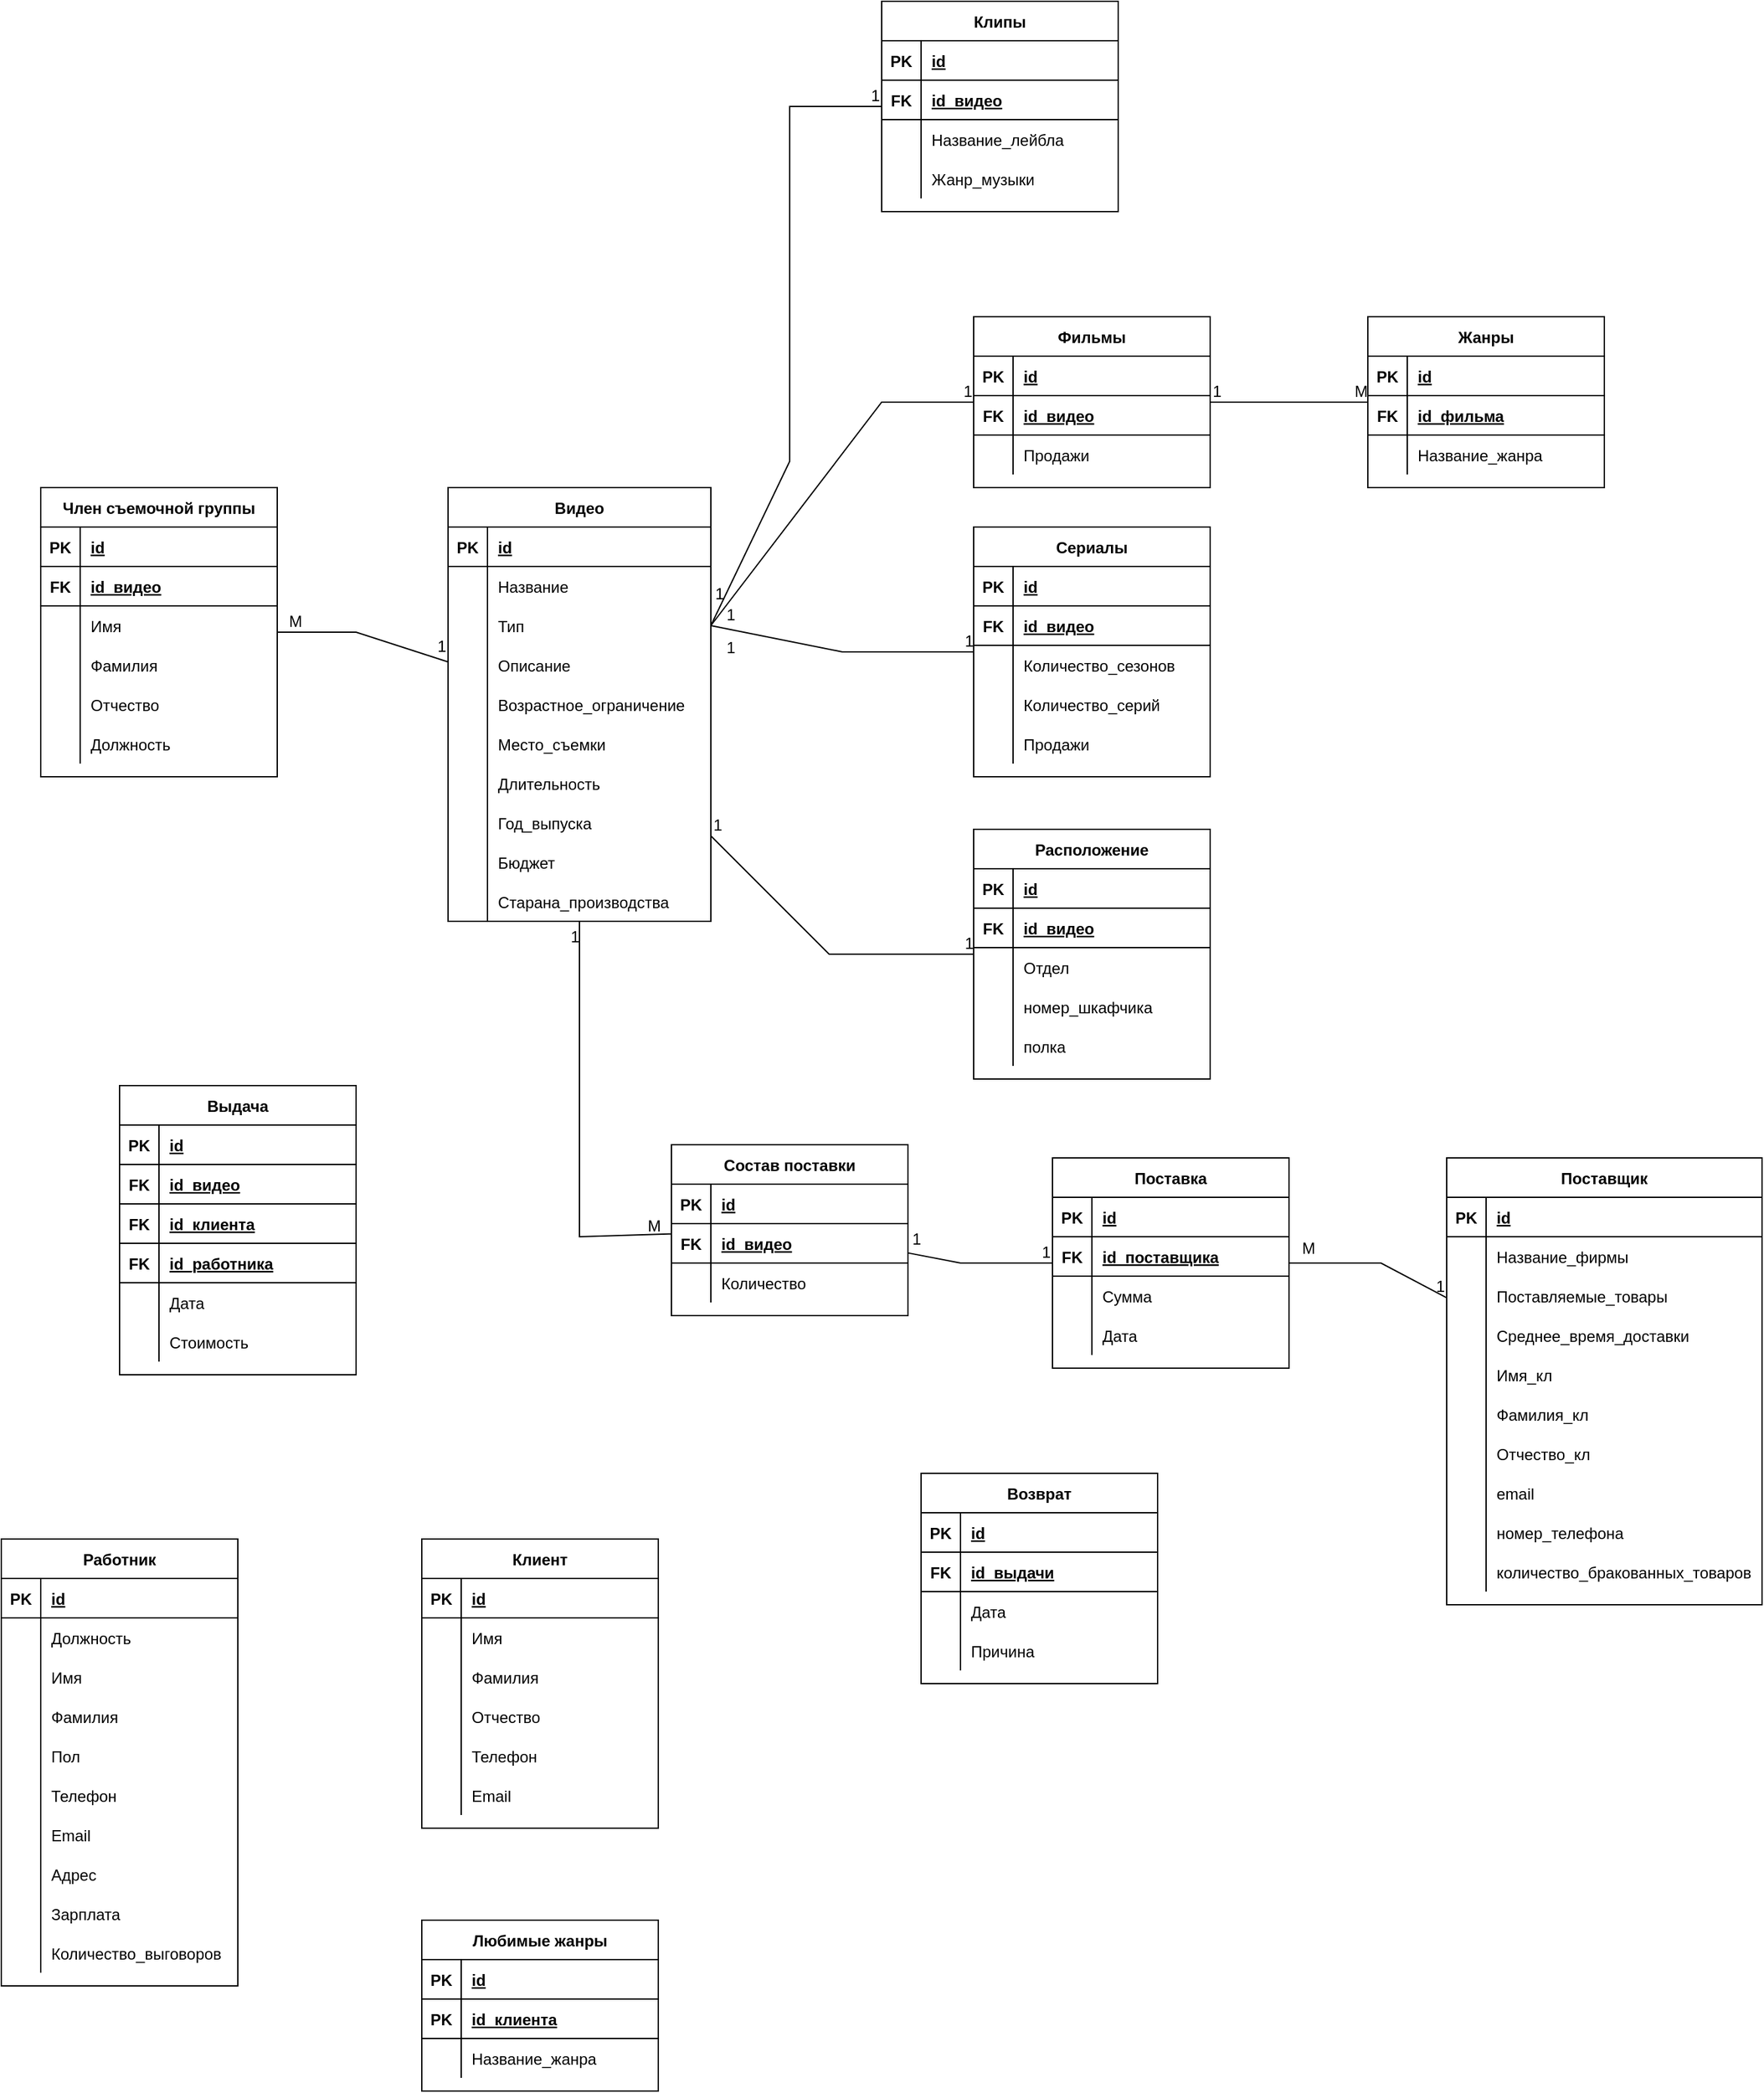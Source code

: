 <mxfile version="13.8.0" type="github">
  <diagram id="xglssrDj3M6B4zlJQ40U" name="Page-1">
    <mxGraphModel dx="2272" dy="1582" grid="1" gridSize="10" guides="1" tooltips="1" connect="1" arrows="1" fold="1" page="1" pageScale="1" pageWidth="850" pageHeight="1100" math="0" shadow="0">
      <root>
        <mxCell id="0" />
        <mxCell id="1" parent="0" />
        <mxCell id="n4qsblimCmtJtVSat2yn-14" value="Видео" style="shape=table;startSize=30;container=1;collapsible=1;childLayout=tableLayout;fixedRows=1;rowLines=0;fontStyle=1;align=center;resizeLast=1;" parent="1" vertex="1">
          <mxGeometry x="-440" y="20" width="200" height="330" as="geometry" />
        </mxCell>
        <mxCell id="n4qsblimCmtJtVSat2yn-15" value="" style="shape=partialRectangle;collapsible=0;dropTarget=0;pointerEvents=0;fillColor=none;top=0;left=0;bottom=1;right=0;points=[[0,0.5],[1,0.5]];portConstraint=eastwest;" parent="n4qsblimCmtJtVSat2yn-14" vertex="1">
          <mxGeometry y="30" width="200" height="30" as="geometry" />
        </mxCell>
        <mxCell id="n4qsblimCmtJtVSat2yn-16" value="PK" style="shape=partialRectangle;connectable=0;fillColor=none;top=0;left=0;bottom=0;right=0;fontStyle=1;overflow=hidden;" parent="n4qsblimCmtJtVSat2yn-15" vertex="1">
          <mxGeometry width="30" height="30" as="geometry" />
        </mxCell>
        <mxCell id="n4qsblimCmtJtVSat2yn-17" value="id" style="shape=partialRectangle;connectable=0;fillColor=none;top=0;left=0;bottom=0;right=0;align=left;spacingLeft=6;fontStyle=5;overflow=hidden;" parent="n4qsblimCmtJtVSat2yn-15" vertex="1">
          <mxGeometry x="30" width="170" height="30" as="geometry" />
        </mxCell>
        <mxCell id="n4qsblimCmtJtVSat2yn-18" value="" style="shape=partialRectangle;collapsible=0;dropTarget=0;pointerEvents=0;fillColor=none;top=0;left=0;bottom=0;right=0;points=[[0,0.5],[1,0.5]];portConstraint=eastwest;" parent="n4qsblimCmtJtVSat2yn-14" vertex="1">
          <mxGeometry y="60" width="200" height="30" as="geometry" />
        </mxCell>
        <mxCell id="n4qsblimCmtJtVSat2yn-19" value="" style="shape=partialRectangle;connectable=0;fillColor=none;top=0;left=0;bottom=0;right=0;editable=1;overflow=hidden;" parent="n4qsblimCmtJtVSat2yn-18" vertex="1">
          <mxGeometry width="30" height="30" as="geometry" />
        </mxCell>
        <mxCell id="n4qsblimCmtJtVSat2yn-20" value="Название" style="shape=partialRectangle;connectable=0;fillColor=none;top=0;left=0;bottom=0;right=0;align=left;spacingLeft=6;overflow=hidden;" parent="n4qsblimCmtJtVSat2yn-18" vertex="1">
          <mxGeometry x="30" width="170" height="30" as="geometry" />
        </mxCell>
        <mxCell id="n4qsblimCmtJtVSat2yn-21" value="" style="shape=partialRectangle;collapsible=0;dropTarget=0;pointerEvents=0;fillColor=none;top=0;left=0;bottom=0;right=0;points=[[0,0.5],[1,0.5]];portConstraint=eastwest;" parent="n4qsblimCmtJtVSat2yn-14" vertex="1">
          <mxGeometry y="90" width="200" height="30" as="geometry" />
        </mxCell>
        <mxCell id="n4qsblimCmtJtVSat2yn-22" value="" style="shape=partialRectangle;connectable=0;fillColor=none;top=0;left=0;bottom=0;right=0;editable=1;overflow=hidden;" parent="n4qsblimCmtJtVSat2yn-21" vertex="1">
          <mxGeometry width="30" height="30" as="geometry" />
        </mxCell>
        <mxCell id="n4qsblimCmtJtVSat2yn-23" value="Тип" style="shape=partialRectangle;connectable=0;fillColor=none;top=0;left=0;bottom=0;right=0;align=left;spacingLeft=6;overflow=hidden;" parent="n4qsblimCmtJtVSat2yn-21" vertex="1">
          <mxGeometry x="30" width="170" height="30" as="geometry" />
        </mxCell>
        <mxCell id="EBk0nJ4abwTuoXEFDpW9-51" value="" style="shape=partialRectangle;collapsible=0;dropTarget=0;pointerEvents=0;fillColor=none;top=0;left=0;bottom=0;right=0;points=[[0,0.5],[1,0.5]];portConstraint=eastwest;" vertex="1" parent="n4qsblimCmtJtVSat2yn-14">
          <mxGeometry y="120" width="200" height="30" as="geometry" />
        </mxCell>
        <mxCell id="EBk0nJ4abwTuoXEFDpW9-52" value="" style="shape=partialRectangle;connectable=0;fillColor=none;top=0;left=0;bottom=0;right=0;editable=1;overflow=hidden;" vertex="1" parent="EBk0nJ4abwTuoXEFDpW9-51">
          <mxGeometry width="30" height="30" as="geometry" />
        </mxCell>
        <mxCell id="EBk0nJ4abwTuoXEFDpW9-53" value="Описание" style="shape=partialRectangle;connectable=0;fillColor=none;top=0;left=0;bottom=0;right=0;align=left;spacingLeft=6;overflow=hidden;" vertex="1" parent="EBk0nJ4abwTuoXEFDpW9-51">
          <mxGeometry x="30" width="170" height="30" as="geometry" />
        </mxCell>
        <mxCell id="n4qsblimCmtJtVSat2yn-24" value="" style="shape=partialRectangle;collapsible=0;dropTarget=0;pointerEvents=0;fillColor=none;top=0;left=0;bottom=0;right=0;points=[[0,0.5],[1,0.5]];portConstraint=eastwest;" parent="n4qsblimCmtJtVSat2yn-14" vertex="1">
          <mxGeometry y="150" width="200" height="30" as="geometry" />
        </mxCell>
        <mxCell id="n4qsblimCmtJtVSat2yn-25" value="" style="shape=partialRectangle;connectable=0;fillColor=none;top=0;left=0;bottom=0;right=0;editable=1;overflow=hidden;" parent="n4qsblimCmtJtVSat2yn-24" vertex="1">
          <mxGeometry width="30" height="30" as="geometry" />
        </mxCell>
        <mxCell id="n4qsblimCmtJtVSat2yn-26" value="Возрастное_ограничение" style="shape=partialRectangle;connectable=0;fillColor=none;top=0;left=0;bottom=0;right=0;align=left;spacingLeft=6;overflow=hidden;" parent="n4qsblimCmtJtVSat2yn-24" vertex="1">
          <mxGeometry x="30" width="170" height="30" as="geometry" />
        </mxCell>
        <mxCell id="n4qsblimCmtJtVSat2yn-33" value="" style="shape=partialRectangle;collapsible=0;dropTarget=0;pointerEvents=0;fillColor=none;top=0;left=0;bottom=0;right=0;points=[[0,0.5],[1,0.5]];portConstraint=eastwest;" parent="n4qsblimCmtJtVSat2yn-14" vertex="1">
          <mxGeometry y="180" width="200" height="30" as="geometry" />
        </mxCell>
        <mxCell id="n4qsblimCmtJtVSat2yn-34" value="" style="shape=partialRectangle;connectable=0;fillColor=none;top=0;left=0;bottom=0;right=0;editable=1;overflow=hidden;" parent="n4qsblimCmtJtVSat2yn-33" vertex="1">
          <mxGeometry width="30" height="30" as="geometry" />
        </mxCell>
        <mxCell id="n4qsblimCmtJtVSat2yn-35" value="Место_съемки" style="shape=partialRectangle;connectable=0;fillColor=none;top=0;left=0;bottom=0;right=0;align=left;spacingLeft=6;overflow=hidden;" parent="n4qsblimCmtJtVSat2yn-33" vertex="1">
          <mxGeometry x="30" width="170" height="30" as="geometry" />
        </mxCell>
        <mxCell id="n4qsblimCmtJtVSat2yn-36" value="" style="shape=partialRectangle;collapsible=0;dropTarget=0;pointerEvents=0;fillColor=none;top=0;left=0;bottom=0;right=0;points=[[0,0.5],[1,0.5]];portConstraint=eastwest;" parent="n4qsblimCmtJtVSat2yn-14" vertex="1">
          <mxGeometry y="210" width="200" height="30" as="geometry" />
        </mxCell>
        <mxCell id="n4qsblimCmtJtVSat2yn-37" value="" style="shape=partialRectangle;connectable=0;fillColor=none;top=0;left=0;bottom=0;right=0;editable=1;overflow=hidden;" parent="n4qsblimCmtJtVSat2yn-36" vertex="1">
          <mxGeometry width="30" height="30" as="geometry" />
        </mxCell>
        <mxCell id="n4qsblimCmtJtVSat2yn-38" value="Длительность" style="shape=partialRectangle;connectable=0;fillColor=none;top=0;left=0;bottom=0;right=0;align=left;spacingLeft=6;overflow=hidden;" parent="n4qsblimCmtJtVSat2yn-36" vertex="1">
          <mxGeometry x="30" width="170" height="30" as="geometry" />
        </mxCell>
        <mxCell id="n4qsblimCmtJtVSat2yn-39" value="" style="shape=partialRectangle;collapsible=0;dropTarget=0;pointerEvents=0;fillColor=none;top=0;left=0;bottom=0;right=0;points=[[0,0.5],[1,0.5]];portConstraint=eastwest;" parent="n4qsblimCmtJtVSat2yn-14" vertex="1">
          <mxGeometry y="240" width="200" height="30" as="geometry" />
        </mxCell>
        <mxCell id="n4qsblimCmtJtVSat2yn-40" value="" style="shape=partialRectangle;connectable=0;fillColor=none;top=0;left=0;bottom=0;right=0;editable=1;overflow=hidden;" parent="n4qsblimCmtJtVSat2yn-39" vertex="1">
          <mxGeometry width="30" height="30" as="geometry" />
        </mxCell>
        <mxCell id="n4qsblimCmtJtVSat2yn-41" value="Год_выпуска" style="shape=partialRectangle;connectable=0;fillColor=none;top=0;left=0;bottom=0;right=0;align=left;spacingLeft=6;overflow=hidden;" parent="n4qsblimCmtJtVSat2yn-39" vertex="1">
          <mxGeometry x="30" width="170" height="30" as="geometry" />
        </mxCell>
        <mxCell id="n4qsblimCmtJtVSat2yn-42" value="" style="shape=partialRectangle;collapsible=0;dropTarget=0;pointerEvents=0;fillColor=none;top=0;left=0;bottom=0;right=0;points=[[0,0.5],[1,0.5]];portConstraint=eastwest;" parent="n4qsblimCmtJtVSat2yn-14" vertex="1">
          <mxGeometry y="270" width="200" height="30" as="geometry" />
        </mxCell>
        <mxCell id="n4qsblimCmtJtVSat2yn-43" value="" style="shape=partialRectangle;connectable=0;fillColor=none;top=0;left=0;bottom=0;right=0;editable=1;overflow=hidden;" parent="n4qsblimCmtJtVSat2yn-42" vertex="1">
          <mxGeometry width="30" height="30" as="geometry" />
        </mxCell>
        <mxCell id="n4qsblimCmtJtVSat2yn-44" value="Бюджет" style="shape=partialRectangle;connectable=0;fillColor=none;top=0;left=0;bottom=0;right=0;align=left;spacingLeft=6;overflow=hidden;" parent="n4qsblimCmtJtVSat2yn-42" vertex="1">
          <mxGeometry x="30" width="170" height="30" as="geometry" />
        </mxCell>
        <mxCell id="n4qsblimCmtJtVSat2yn-45" value="" style="shape=partialRectangle;collapsible=0;dropTarget=0;pointerEvents=0;fillColor=none;top=0;left=0;bottom=0;right=0;points=[[0,0.5],[1,0.5]];portConstraint=eastwest;" parent="n4qsblimCmtJtVSat2yn-14" vertex="1">
          <mxGeometry y="300" width="200" height="30" as="geometry" />
        </mxCell>
        <mxCell id="n4qsblimCmtJtVSat2yn-46" value="" style="shape=partialRectangle;connectable=0;fillColor=none;top=0;left=0;bottom=0;right=0;editable=1;overflow=hidden;" parent="n4qsblimCmtJtVSat2yn-45" vertex="1">
          <mxGeometry width="30" height="30" as="geometry" />
        </mxCell>
        <mxCell id="n4qsblimCmtJtVSat2yn-47" value="Старана_производства" style="shape=partialRectangle;connectable=0;fillColor=none;top=0;left=0;bottom=0;right=0;align=left;spacingLeft=6;overflow=hidden;" parent="n4qsblimCmtJtVSat2yn-45" vertex="1">
          <mxGeometry x="30" width="170" height="30" as="geometry" />
        </mxCell>
        <mxCell id="n4qsblimCmtJtVSat2yn-129" value="Работник" style="shape=table;startSize=30;container=1;collapsible=1;childLayout=tableLayout;fixedRows=1;rowLines=0;fontStyle=1;align=center;resizeLast=1;" parent="1" vertex="1">
          <mxGeometry x="-780" y="820" width="180" height="340" as="geometry" />
        </mxCell>
        <mxCell id="n4qsblimCmtJtVSat2yn-130" value="" style="shape=partialRectangle;collapsible=0;dropTarget=0;pointerEvents=0;fillColor=none;top=0;left=0;bottom=1;right=0;points=[[0,0.5],[1,0.5]];portConstraint=eastwest;" parent="n4qsblimCmtJtVSat2yn-129" vertex="1">
          <mxGeometry y="30" width="180" height="30" as="geometry" />
        </mxCell>
        <mxCell id="n4qsblimCmtJtVSat2yn-131" value="PK" style="shape=partialRectangle;connectable=0;fillColor=none;top=0;left=0;bottom=0;right=0;fontStyle=1;overflow=hidden;" parent="n4qsblimCmtJtVSat2yn-130" vertex="1">
          <mxGeometry width="30" height="30" as="geometry" />
        </mxCell>
        <mxCell id="n4qsblimCmtJtVSat2yn-132" value="id" style="shape=partialRectangle;connectable=0;fillColor=none;top=0;left=0;bottom=0;right=0;align=left;spacingLeft=6;fontStyle=5;overflow=hidden;" parent="n4qsblimCmtJtVSat2yn-130" vertex="1">
          <mxGeometry x="30" width="150" height="30" as="geometry" />
        </mxCell>
        <mxCell id="n4qsblimCmtJtVSat2yn-245" value="" style="shape=partialRectangle;collapsible=0;dropTarget=0;pointerEvents=0;fillColor=none;top=0;left=0;bottom=0;right=0;points=[[0,0.5],[1,0.5]];portConstraint=eastwest;" parent="n4qsblimCmtJtVSat2yn-129" vertex="1">
          <mxGeometry y="60" width="180" height="30" as="geometry" />
        </mxCell>
        <mxCell id="n4qsblimCmtJtVSat2yn-246" value="" style="shape=partialRectangle;connectable=0;fillColor=none;top=0;left=0;bottom=0;right=0;editable=1;overflow=hidden;" parent="n4qsblimCmtJtVSat2yn-245" vertex="1">
          <mxGeometry width="30" height="30" as="geometry" />
        </mxCell>
        <mxCell id="n4qsblimCmtJtVSat2yn-247" value="Должность" style="shape=partialRectangle;connectable=0;fillColor=none;top=0;left=0;bottom=0;right=0;align=left;spacingLeft=6;overflow=hidden;" parent="n4qsblimCmtJtVSat2yn-245" vertex="1">
          <mxGeometry x="30" width="150" height="30" as="geometry" />
        </mxCell>
        <mxCell id="n4qsblimCmtJtVSat2yn-133" value="" style="shape=partialRectangle;collapsible=0;dropTarget=0;pointerEvents=0;fillColor=none;top=0;left=0;bottom=0;right=0;points=[[0,0.5],[1,0.5]];portConstraint=eastwest;" parent="n4qsblimCmtJtVSat2yn-129" vertex="1">
          <mxGeometry y="90" width="180" height="30" as="geometry" />
        </mxCell>
        <mxCell id="n4qsblimCmtJtVSat2yn-134" value="" style="shape=partialRectangle;connectable=0;fillColor=none;top=0;left=0;bottom=0;right=0;editable=1;overflow=hidden;" parent="n4qsblimCmtJtVSat2yn-133" vertex="1">
          <mxGeometry width="30" height="30" as="geometry" />
        </mxCell>
        <mxCell id="n4qsblimCmtJtVSat2yn-135" value="Имя" style="shape=partialRectangle;connectable=0;fillColor=none;top=0;left=0;bottom=0;right=0;align=left;spacingLeft=6;overflow=hidden;" parent="n4qsblimCmtJtVSat2yn-133" vertex="1">
          <mxGeometry x="30" width="150" height="30" as="geometry" />
        </mxCell>
        <mxCell id="n4qsblimCmtJtVSat2yn-136" value="" style="shape=partialRectangle;collapsible=0;dropTarget=0;pointerEvents=0;fillColor=none;top=0;left=0;bottom=0;right=0;points=[[0,0.5],[1,0.5]];portConstraint=eastwest;" parent="n4qsblimCmtJtVSat2yn-129" vertex="1">
          <mxGeometry y="120" width="180" height="30" as="geometry" />
        </mxCell>
        <mxCell id="n4qsblimCmtJtVSat2yn-137" value="" style="shape=partialRectangle;connectable=0;fillColor=none;top=0;left=0;bottom=0;right=0;editable=1;overflow=hidden;" parent="n4qsblimCmtJtVSat2yn-136" vertex="1">
          <mxGeometry width="30" height="30" as="geometry" />
        </mxCell>
        <mxCell id="n4qsblimCmtJtVSat2yn-138" value="Фамилия" style="shape=partialRectangle;connectable=0;fillColor=none;top=0;left=0;bottom=0;right=0;align=left;spacingLeft=6;overflow=hidden;" parent="n4qsblimCmtJtVSat2yn-136" vertex="1">
          <mxGeometry x="30" width="150" height="30" as="geometry" />
        </mxCell>
        <mxCell id="n4qsblimCmtJtVSat2yn-139" value="" style="shape=partialRectangle;collapsible=0;dropTarget=0;pointerEvents=0;fillColor=none;top=0;left=0;bottom=0;right=0;points=[[0,0.5],[1,0.5]];portConstraint=eastwest;" parent="n4qsblimCmtJtVSat2yn-129" vertex="1">
          <mxGeometry y="150" width="180" height="30" as="geometry" />
        </mxCell>
        <mxCell id="n4qsblimCmtJtVSat2yn-140" value="" style="shape=partialRectangle;connectable=0;fillColor=none;top=0;left=0;bottom=0;right=0;editable=1;overflow=hidden;" parent="n4qsblimCmtJtVSat2yn-139" vertex="1">
          <mxGeometry width="30" height="30" as="geometry" />
        </mxCell>
        <mxCell id="n4qsblimCmtJtVSat2yn-141" value="Пол" style="shape=partialRectangle;connectable=0;fillColor=none;top=0;left=0;bottom=0;right=0;align=left;spacingLeft=6;overflow=hidden;" parent="n4qsblimCmtJtVSat2yn-139" vertex="1">
          <mxGeometry x="30" width="150" height="30" as="geometry" />
        </mxCell>
        <mxCell id="n4qsblimCmtJtVSat2yn-254" value="" style="shape=partialRectangle;collapsible=0;dropTarget=0;pointerEvents=0;fillColor=none;top=0;left=0;bottom=0;right=0;points=[[0,0.5],[1,0.5]];portConstraint=eastwest;" parent="n4qsblimCmtJtVSat2yn-129" vertex="1">
          <mxGeometry y="180" width="180" height="30" as="geometry" />
        </mxCell>
        <mxCell id="n4qsblimCmtJtVSat2yn-255" value="" style="shape=partialRectangle;connectable=0;fillColor=none;top=0;left=0;bottom=0;right=0;editable=1;overflow=hidden;" parent="n4qsblimCmtJtVSat2yn-254" vertex="1">
          <mxGeometry width="30" height="30" as="geometry" />
        </mxCell>
        <mxCell id="n4qsblimCmtJtVSat2yn-256" value="Телефон" style="shape=partialRectangle;connectable=0;fillColor=none;top=0;left=0;bottom=0;right=0;align=left;spacingLeft=6;overflow=hidden;" parent="n4qsblimCmtJtVSat2yn-254" vertex="1">
          <mxGeometry x="30" width="150" height="30" as="geometry" />
        </mxCell>
        <mxCell id="n4qsblimCmtJtVSat2yn-257" value="" style="shape=partialRectangle;collapsible=0;dropTarget=0;pointerEvents=0;fillColor=none;top=0;left=0;bottom=0;right=0;points=[[0,0.5],[1,0.5]];portConstraint=eastwest;" parent="n4qsblimCmtJtVSat2yn-129" vertex="1">
          <mxGeometry y="210" width="180" height="30" as="geometry" />
        </mxCell>
        <mxCell id="n4qsblimCmtJtVSat2yn-258" value="" style="shape=partialRectangle;connectable=0;fillColor=none;top=0;left=0;bottom=0;right=0;editable=1;overflow=hidden;" parent="n4qsblimCmtJtVSat2yn-257" vertex="1">
          <mxGeometry width="30" height="30" as="geometry" />
        </mxCell>
        <mxCell id="n4qsblimCmtJtVSat2yn-259" value="Email" style="shape=partialRectangle;connectable=0;fillColor=none;top=0;left=0;bottom=0;right=0;align=left;spacingLeft=6;overflow=hidden;" parent="n4qsblimCmtJtVSat2yn-257" vertex="1">
          <mxGeometry x="30" width="150" height="30" as="geometry" />
        </mxCell>
        <mxCell id="n4qsblimCmtJtVSat2yn-260" value="" style="shape=partialRectangle;collapsible=0;dropTarget=0;pointerEvents=0;fillColor=none;top=0;left=0;bottom=0;right=0;points=[[0,0.5],[1,0.5]];portConstraint=eastwest;" parent="n4qsblimCmtJtVSat2yn-129" vertex="1">
          <mxGeometry y="240" width="180" height="30" as="geometry" />
        </mxCell>
        <mxCell id="n4qsblimCmtJtVSat2yn-261" value="" style="shape=partialRectangle;connectable=0;fillColor=none;top=0;left=0;bottom=0;right=0;editable=1;overflow=hidden;" parent="n4qsblimCmtJtVSat2yn-260" vertex="1">
          <mxGeometry width="30" height="30" as="geometry" />
        </mxCell>
        <mxCell id="n4qsblimCmtJtVSat2yn-262" value="Адрес" style="shape=partialRectangle;connectable=0;fillColor=none;top=0;left=0;bottom=0;right=0;align=left;spacingLeft=6;overflow=hidden;" parent="n4qsblimCmtJtVSat2yn-260" vertex="1">
          <mxGeometry x="30" width="150" height="30" as="geometry" />
        </mxCell>
        <mxCell id="n4qsblimCmtJtVSat2yn-248" value="" style="shape=partialRectangle;collapsible=0;dropTarget=0;pointerEvents=0;fillColor=none;top=0;left=0;bottom=0;right=0;points=[[0,0.5],[1,0.5]];portConstraint=eastwest;" parent="n4qsblimCmtJtVSat2yn-129" vertex="1">
          <mxGeometry y="270" width="180" height="30" as="geometry" />
        </mxCell>
        <mxCell id="n4qsblimCmtJtVSat2yn-249" value="" style="shape=partialRectangle;connectable=0;fillColor=none;top=0;left=0;bottom=0;right=0;editable=1;overflow=hidden;" parent="n4qsblimCmtJtVSat2yn-248" vertex="1">
          <mxGeometry width="30" height="30" as="geometry" />
        </mxCell>
        <mxCell id="n4qsblimCmtJtVSat2yn-250" value="Зарплата" style="shape=partialRectangle;connectable=0;fillColor=none;top=0;left=0;bottom=0;right=0;align=left;spacingLeft=6;overflow=hidden;" parent="n4qsblimCmtJtVSat2yn-248" vertex="1">
          <mxGeometry x="30" width="150" height="30" as="geometry" />
        </mxCell>
        <mxCell id="n4qsblimCmtJtVSat2yn-251" value="" style="shape=partialRectangle;collapsible=0;dropTarget=0;pointerEvents=0;fillColor=none;top=0;left=0;bottom=0;right=0;points=[[0,0.5],[1,0.5]];portConstraint=eastwest;" parent="n4qsblimCmtJtVSat2yn-129" vertex="1">
          <mxGeometry y="300" width="180" height="30" as="geometry" />
        </mxCell>
        <mxCell id="n4qsblimCmtJtVSat2yn-252" value="" style="shape=partialRectangle;connectable=0;fillColor=none;top=0;left=0;bottom=0;right=0;editable=1;overflow=hidden;" parent="n4qsblimCmtJtVSat2yn-251" vertex="1">
          <mxGeometry width="30" height="30" as="geometry" />
        </mxCell>
        <mxCell id="n4qsblimCmtJtVSat2yn-253" value="Количество_выговоров" style="shape=partialRectangle;connectable=0;fillColor=none;top=0;left=0;bottom=0;right=0;align=left;spacingLeft=6;overflow=hidden;" parent="n4qsblimCmtJtVSat2yn-251" vertex="1">
          <mxGeometry x="30" width="150" height="30" as="geometry" />
        </mxCell>
        <mxCell id="n4qsblimCmtJtVSat2yn-142" value="Клиент" style="shape=table;startSize=30;container=1;collapsible=1;childLayout=tableLayout;fixedRows=1;rowLines=0;fontStyle=1;align=center;resizeLast=1;" parent="1" vertex="1">
          <mxGeometry x="-460" y="820" width="180" height="220" as="geometry" />
        </mxCell>
        <mxCell id="n4qsblimCmtJtVSat2yn-143" value="" style="shape=partialRectangle;collapsible=0;dropTarget=0;pointerEvents=0;fillColor=none;top=0;left=0;bottom=1;right=0;points=[[0,0.5],[1,0.5]];portConstraint=eastwest;" parent="n4qsblimCmtJtVSat2yn-142" vertex="1">
          <mxGeometry y="30" width="180" height="30" as="geometry" />
        </mxCell>
        <mxCell id="n4qsblimCmtJtVSat2yn-144" value="PK" style="shape=partialRectangle;connectable=0;fillColor=none;top=0;left=0;bottom=0;right=0;fontStyle=1;overflow=hidden;" parent="n4qsblimCmtJtVSat2yn-143" vertex="1">
          <mxGeometry width="30" height="30" as="geometry" />
        </mxCell>
        <mxCell id="n4qsblimCmtJtVSat2yn-145" value="id" style="shape=partialRectangle;connectable=0;fillColor=none;top=0;left=0;bottom=0;right=0;align=left;spacingLeft=6;fontStyle=5;overflow=hidden;" parent="n4qsblimCmtJtVSat2yn-143" vertex="1">
          <mxGeometry x="30" width="150" height="30" as="geometry" />
        </mxCell>
        <mxCell id="n4qsblimCmtJtVSat2yn-146" value="" style="shape=partialRectangle;collapsible=0;dropTarget=0;pointerEvents=0;fillColor=none;top=0;left=0;bottom=0;right=0;points=[[0,0.5],[1,0.5]];portConstraint=eastwest;" parent="n4qsblimCmtJtVSat2yn-142" vertex="1">
          <mxGeometry y="60" width="180" height="30" as="geometry" />
        </mxCell>
        <mxCell id="n4qsblimCmtJtVSat2yn-147" value="" style="shape=partialRectangle;connectable=0;fillColor=none;top=0;left=0;bottom=0;right=0;editable=1;overflow=hidden;" parent="n4qsblimCmtJtVSat2yn-146" vertex="1">
          <mxGeometry width="30" height="30" as="geometry" />
        </mxCell>
        <mxCell id="n4qsblimCmtJtVSat2yn-148" value="Имя" style="shape=partialRectangle;connectable=0;fillColor=none;top=0;left=0;bottom=0;right=0;align=left;spacingLeft=6;overflow=hidden;" parent="n4qsblimCmtJtVSat2yn-146" vertex="1">
          <mxGeometry x="30" width="150" height="30" as="geometry" />
        </mxCell>
        <mxCell id="n4qsblimCmtJtVSat2yn-149" value="" style="shape=partialRectangle;collapsible=0;dropTarget=0;pointerEvents=0;fillColor=none;top=0;left=0;bottom=0;right=0;points=[[0,0.5],[1,0.5]];portConstraint=eastwest;" parent="n4qsblimCmtJtVSat2yn-142" vertex="1">
          <mxGeometry y="90" width="180" height="30" as="geometry" />
        </mxCell>
        <mxCell id="n4qsblimCmtJtVSat2yn-150" value="" style="shape=partialRectangle;connectable=0;fillColor=none;top=0;left=0;bottom=0;right=0;editable=1;overflow=hidden;" parent="n4qsblimCmtJtVSat2yn-149" vertex="1">
          <mxGeometry width="30" height="30" as="geometry" />
        </mxCell>
        <mxCell id="n4qsblimCmtJtVSat2yn-151" value="Фамилия" style="shape=partialRectangle;connectable=0;fillColor=none;top=0;left=0;bottom=0;right=0;align=left;spacingLeft=6;overflow=hidden;" parent="n4qsblimCmtJtVSat2yn-149" vertex="1">
          <mxGeometry x="30" width="150" height="30" as="geometry" />
        </mxCell>
        <mxCell id="n4qsblimCmtJtVSat2yn-152" value="" style="shape=partialRectangle;collapsible=0;dropTarget=0;pointerEvents=0;fillColor=none;top=0;left=0;bottom=0;right=0;points=[[0,0.5],[1,0.5]];portConstraint=eastwest;" parent="n4qsblimCmtJtVSat2yn-142" vertex="1">
          <mxGeometry y="120" width="180" height="30" as="geometry" />
        </mxCell>
        <mxCell id="n4qsblimCmtJtVSat2yn-153" value="" style="shape=partialRectangle;connectable=0;fillColor=none;top=0;left=0;bottom=0;right=0;editable=1;overflow=hidden;" parent="n4qsblimCmtJtVSat2yn-152" vertex="1">
          <mxGeometry width="30" height="30" as="geometry" />
        </mxCell>
        <mxCell id="n4qsblimCmtJtVSat2yn-154" value="Отчество" style="shape=partialRectangle;connectable=0;fillColor=none;top=0;left=0;bottom=0;right=0;align=left;spacingLeft=6;overflow=hidden;" parent="n4qsblimCmtJtVSat2yn-152" vertex="1">
          <mxGeometry x="30" width="150" height="30" as="geometry" />
        </mxCell>
        <mxCell id="EBk0nJ4abwTuoXEFDpW9-1" value="" style="shape=partialRectangle;collapsible=0;dropTarget=0;pointerEvents=0;fillColor=none;top=0;left=0;bottom=0;right=0;points=[[0,0.5],[1,0.5]];portConstraint=eastwest;" vertex="1" parent="n4qsblimCmtJtVSat2yn-142">
          <mxGeometry y="150" width="180" height="30" as="geometry" />
        </mxCell>
        <mxCell id="EBk0nJ4abwTuoXEFDpW9-2" value="" style="shape=partialRectangle;connectable=0;fillColor=none;top=0;left=0;bottom=0;right=0;editable=1;overflow=hidden;" vertex="1" parent="EBk0nJ4abwTuoXEFDpW9-1">
          <mxGeometry width="30" height="30" as="geometry" />
        </mxCell>
        <mxCell id="EBk0nJ4abwTuoXEFDpW9-3" value="Телефон" style="shape=partialRectangle;connectable=0;fillColor=none;top=0;left=0;bottom=0;right=0;align=left;spacingLeft=6;overflow=hidden;" vertex="1" parent="EBk0nJ4abwTuoXEFDpW9-1">
          <mxGeometry x="30" width="150" height="30" as="geometry" />
        </mxCell>
        <mxCell id="EBk0nJ4abwTuoXEFDpW9-4" value="" style="shape=partialRectangle;collapsible=0;dropTarget=0;pointerEvents=0;fillColor=none;top=0;left=0;bottom=0;right=0;points=[[0,0.5],[1,0.5]];portConstraint=eastwest;" vertex="1" parent="n4qsblimCmtJtVSat2yn-142">
          <mxGeometry y="180" width="180" height="30" as="geometry" />
        </mxCell>
        <mxCell id="EBk0nJ4abwTuoXEFDpW9-5" value="" style="shape=partialRectangle;connectable=0;fillColor=none;top=0;left=0;bottom=0;right=0;editable=1;overflow=hidden;" vertex="1" parent="EBk0nJ4abwTuoXEFDpW9-4">
          <mxGeometry width="30" height="30" as="geometry" />
        </mxCell>
        <mxCell id="EBk0nJ4abwTuoXEFDpW9-6" value="Email" style="shape=partialRectangle;connectable=0;fillColor=none;top=0;left=0;bottom=0;right=0;align=left;spacingLeft=6;overflow=hidden;" vertex="1" parent="EBk0nJ4abwTuoXEFDpW9-4">
          <mxGeometry x="30" width="150" height="30" as="geometry" />
        </mxCell>
        <mxCell id="EBk0nJ4abwTuoXEFDpW9-146" value="Любимые жанры" style="shape=table;startSize=30;container=1;collapsible=1;childLayout=tableLayout;fixedRows=1;rowLines=0;fontStyle=1;align=center;resizeLast=1;" vertex="1" parent="1">
          <mxGeometry x="-460" y="1110" width="180" height="130" as="geometry" />
        </mxCell>
        <mxCell id="EBk0nJ4abwTuoXEFDpW9-147" value="" style="shape=partialRectangle;collapsible=0;dropTarget=0;pointerEvents=0;fillColor=none;top=0;left=0;bottom=1;right=0;points=[[0,0.5],[1,0.5]];portConstraint=eastwest;" vertex="1" parent="EBk0nJ4abwTuoXEFDpW9-146">
          <mxGeometry y="30" width="180" height="30" as="geometry" />
        </mxCell>
        <mxCell id="EBk0nJ4abwTuoXEFDpW9-148" value="PK" style="shape=partialRectangle;connectable=0;fillColor=none;top=0;left=0;bottom=0;right=0;fontStyle=1;overflow=hidden;" vertex="1" parent="EBk0nJ4abwTuoXEFDpW9-147">
          <mxGeometry width="30" height="30" as="geometry" />
        </mxCell>
        <mxCell id="EBk0nJ4abwTuoXEFDpW9-149" value="id" style="shape=partialRectangle;connectable=0;fillColor=none;top=0;left=0;bottom=0;right=0;align=left;spacingLeft=6;fontStyle=5;overflow=hidden;" vertex="1" parent="EBk0nJ4abwTuoXEFDpW9-147">
          <mxGeometry x="30" width="150" height="30" as="geometry" />
        </mxCell>
        <mxCell id="EBk0nJ4abwTuoXEFDpW9-159" value="" style="shape=partialRectangle;collapsible=0;dropTarget=0;pointerEvents=0;fillColor=none;top=0;left=0;bottom=1;right=0;points=[[0,0.5],[1,0.5]];portConstraint=eastwest;" vertex="1" parent="EBk0nJ4abwTuoXEFDpW9-146">
          <mxGeometry y="60" width="180" height="30" as="geometry" />
        </mxCell>
        <mxCell id="EBk0nJ4abwTuoXEFDpW9-160" value="PK" style="shape=partialRectangle;connectable=0;fillColor=none;top=0;left=0;bottom=0;right=0;fontStyle=1;overflow=hidden;" vertex="1" parent="EBk0nJ4abwTuoXEFDpW9-159">
          <mxGeometry width="30" height="30" as="geometry" />
        </mxCell>
        <mxCell id="EBk0nJ4abwTuoXEFDpW9-161" value="id_клиента" style="shape=partialRectangle;connectable=0;fillColor=none;top=0;left=0;bottom=0;right=0;align=left;spacingLeft=6;fontStyle=5;overflow=hidden;" vertex="1" parent="EBk0nJ4abwTuoXEFDpW9-159">
          <mxGeometry x="30" width="150" height="30" as="geometry" />
        </mxCell>
        <mxCell id="EBk0nJ4abwTuoXEFDpW9-150" value="" style="shape=partialRectangle;collapsible=0;dropTarget=0;pointerEvents=0;fillColor=none;top=0;left=0;bottom=0;right=0;points=[[0,0.5],[1,0.5]];portConstraint=eastwest;" vertex="1" parent="EBk0nJ4abwTuoXEFDpW9-146">
          <mxGeometry y="90" width="180" height="30" as="geometry" />
        </mxCell>
        <mxCell id="EBk0nJ4abwTuoXEFDpW9-151" value="" style="shape=partialRectangle;connectable=0;fillColor=none;top=0;left=0;bottom=0;right=0;editable=1;overflow=hidden;" vertex="1" parent="EBk0nJ4abwTuoXEFDpW9-150">
          <mxGeometry width="30" height="30" as="geometry" />
        </mxCell>
        <mxCell id="EBk0nJ4abwTuoXEFDpW9-152" value="Название_жанра" style="shape=partialRectangle;connectable=0;fillColor=none;top=0;left=0;bottom=0;right=0;align=left;spacingLeft=6;overflow=hidden;" vertex="1" parent="EBk0nJ4abwTuoXEFDpW9-150">
          <mxGeometry x="30" width="150" height="30" as="geometry" />
        </mxCell>
        <mxCell id="EBk0nJ4abwTuoXEFDpW9-165" value="" style="endArrow=none;html=1;rounded=0;" edge="1" parent="1" source="n4qsblimCmtJtVSat2yn-14" target="n4qsblimCmtJtVSat2yn-48">
          <mxGeometry relative="1" as="geometry">
            <mxPoint x="-620" y="220" as="sourcePoint" />
            <mxPoint x="-460" y="220" as="targetPoint" />
            <Array as="points">
              <mxPoint x="-150" y="375" />
            </Array>
          </mxGeometry>
        </mxCell>
        <mxCell id="EBk0nJ4abwTuoXEFDpW9-166" value="1" style="resizable=0;html=1;align=left;verticalAlign=bottom;" connectable="0" vertex="1" parent="EBk0nJ4abwTuoXEFDpW9-165">
          <mxGeometry x="-1" relative="1" as="geometry" />
        </mxCell>
        <mxCell id="EBk0nJ4abwTuoXEFDpW9-167" value="1" style="resizable=0;html=1;align=right;verticalAlign=bottom;" connectable="0" vertex="1" parent="EBk0nJ4abwTuoXEFDpW9-165">
          <mxGeometry x="1" relative="1" as="geometry" />
        </mxCell>
        <mxCell id="EBk0nJ4abwTuoXEFDpW9-168" value="" style="endArrow=none;html=1;rounded=0;exitX=1;exitY=0.5;exitDx=0;exitDy=0;" edge="1" parent="1" source="n4qsblimCmtJtVSat2yn-21" target="n4qsblimCmtJtVSat2yn-116">
          <mxGeometry relative="1" as="geometry">
            <mxPoint x="-390" y="-110" as="sourcePoint" />
            <mxPoint x="-250" y="-70" as="targetPoint" />
            <Array as="points">
              <mxPoint x="-140" y="145" />
            </Array>
          </mxGeometry>
        </mxCell>
        <mxCell id="EBk0nJ4abwTuoXEFDpW9-169" value="1" style="resizable=0;html=1;align=left;verticalAlign=bottom;" connectable="0" vertex="1" parent="EBk0nJ4abwTuoXEFDpW9-168">
          <mxGeometry x="-1" relative="1" as="geometry">
            <mxPoint x="10" as="offset" />
          </mxGeometry>
        </mxCell>
        <mxCell id="EBk0nJ4abwTuoXEFDpW9-170" value="1" style="resizable=0;html=1;align=right;verticalAlign=bottom;" connectable="0" vertex="1" parent="EBk0nJ4abwTuoXEFDpW9-168">
          <mxGeometry x="1" relative="1" as="geometry" />
        </mxCell>
        <mxCell id="EBk0nJ4abwTuoXEFDpW9-171" value="" style="endArrow=none;html=1;rounded=0;entryX=1;entryY=0.5;entryDx=0;entryDy=0;" edge="1" parent="1" source="n4qsblimCmtJtVSat2yn-64" target="n4qsblimCmtJtVSat2yn-21">
          <mxGeometry relative="1" as="geometry">
            <mxPoint x="-130" y="-270" as="sourcePoint" />
            <mxPoint x="-480" y="230" as="targetPoint" />
            <Array as="points">
              <mxPoint x="-180" y="-270" />
              <mxPoint x="-180" />
            </Array>
          </mxGeometry>
        </mxCell>
        <mxCell id="EBk0nJ4abwTuoXEFDpW9-172" value="1" style="resizable=0;html=1;align=left;verticalAlign=bottom;" connectable="0" vertex="1" parent="EBk0nJ4abwTuoXEFDpW9-171">
          <mxGeometry x="-1" relative="1" as="geometry">
            <mxPoint x="-10" as="offset" />
          </mxGeometry>
        </mxCell>
        <mxCell id="EBk0nJ4abwTuoXEFDpW9-173" value="1" style="resizable=0;html=1;align=right;verticalAlign=bottom;" connectable="0" vertex="1" parent="EBk0nJ4abwTuoXEFDpW9-171">
          <mxGeometry x="1" relative="1" as="geometry">
            <mxPoint x="10.01" y="-15.01" as="offset" />
          </mxGeometry>
        </mxCell>
        <mxCell id="EBk0nJ4abwTuoXEFDpW9-174" value="" style="endArrow=none;html=1;rounded=0;exitX=1;exitY=0.5;exitDx=0;exitDy=0;" edge="1" parent="1" source="n4qsblimCmtJtVSat2yn-21" target="n4qsblimCmtJtVSat2yn-103">
          <mxGeometry relative="1" as="geometry">
            <mxPoint x="-230" y="137.105" as="sourcePoint" />
            <mxPoint x="-550" y="125" as="targetPoint" />
            <Array as="points">
              <mxPoint x="-110" y="-45" />
            </Array>
          </mxGeometry>
        </mxCell>
        <mxCell id="EBk0nJ4abwTuoXEFDpW9-175" value="1" style="resizable=0;html=1;align=left;verticalAlign=bottom;" connectable="0" vertex="1" parent="EBk0nJ4abwTuoXEFDpW9-174">
          <mxGeometry x="-1" relative="1" as="geometry">
            <mxPoint x="10" y="25" as="offset" />
          </mxGeometry>
        </mxCell>
        <mxCell id="EBk0nJ4abwTuoXEFDpW9-176" value="1" style="resizable=0;html=1;align=right;verticalAlign=bottom;" connectable="0" vertex="1" parent="EBk0nJ4abwTuoXEFDpW9-174">
          <mxGeometry x="1" relative="1" as="geometry" />
        </mxCell>
        <mxCell id="n4qsblimCmtJtVSat2yn-103" value="Фильмы" style="shape=table;startSize=30;container=1;collapsible=1;childLayout=tableLayout;fixedRows=1;rowLines=0;fontStyle=1;align=center;resizeLast=1;" parent="1" vertex="1">
          <mxGeometry x="-40" y="-110" width="180" height="130" as="geometry" />
        </mxCell>
        <mxCell id="n4qsblimCmtJtVSat2yn-104" value="" style="shape=partialRectangle;collapsible=0;dropTarget=0;pointerEvents=0;fillColor=none;top=0;left=0;bottom=1;right=0;points=[[0,0.5],[1,0.5]];portConstraint=eastwest;" parent="n4qsblimCmtJtVSat2yn-103" vertex="1">
          <mxGeometry y="30" width="180" height="30" as="geometry" />
        </mxCell>
        <mxCell id="n4qsblimCmtJtVSat2yn-105" value="PK" style="shape=partialRectangle;connectable=0;fillColor=none;top=0;left=0;bottom=0;right=0;fontStyle=1;overflow=hidden;" parent="n4qsblimCmtJtVSat2yn-104" vertex="1">
          <mxGeometry width="30" height="30" as="geometry" />
        </mxCell>
        <mxCell id="n4qsblimCmtJtVSat2yn-106" value="id" style="shape=partialRectangle;connectable=0;fillColor=none;top=0;left=0;bottom=0;right=0;align=left;spacingLeft=6;fontStyle=5;overflow=hidden;" parent="n4qsblimCmtJtVSat2yn-104" vertex="1">
          <mxGeometry x="30" width="150" height="30" as="geometry" />
        </mxCell>
        <mxCell id="EBk0nJ4abwTuoXEFDpW9-29" value="" style="shape=partialRectangle;collapsible=0;dropTarget=0;pointerEvents=0;fillColor=none;top=0;left=0;bottom=1;right=0;points=[[0,0.5],[1,0.5]];portConstraint=eastwest;" vertex="1" parent="n4qsblimCmtJtVSat2yn-103">
          <mxGeometry y="60" width="180" height="30" as="geometry" />
        </mxCell>
        <mxCell id="EBk0nJ4abwTuoXEFDpW9-30" value="FK" style="shape=partialRectangle;connectable=0;fillColor=none;top=0;left=0;bottom=0;right=0;fontStyle=1;overflow=hidden;" vertex="1" parent="EBk0nJ4abwTuoXEFDpW9-29">
          <mxGeometry width="30" height="30" as="geometry" />
        </mxCell>
        <mxCell id="EBk0nJ4abwTuoXEFDpW9-31" value="id_видео" style="shape=partialRectangle;connectable=0;fillColor=none;top=0;left=0;bottom=0;right=0;align=left;spacingLeft=6;fontStyle=5;overflow=hidden;" vertex="1" parent="EBk0nJ4abwTuoXEFDpW9-29">
          <mxGeometry x="30" width="150" height="30" as="geometry" />
        </mxCell>
        <mxCell id="n4qsblimCmtJtVSat2yn-107" value="" style="shape=partialRectangle;collapsible=0;dropTarget=0;pointerEvents=0;fillColor=none;top=0;left=0;bottom=0;right=0;points=[[0,0.5],[1,0.5]];portConstraint=eastwest;" parent="n4qsblimCmtJtVSat2yn-103" vertex="1">
          <mxGeometry y="90" width="180" height="30" as="geometry" />
        </mxCell>
        <mxCell id="n4qsblimCmtJtVSat2yn-108" value="" style="shape=partialRectangle;connectable=0;fillColor=none;top=0;left=0;bottom=0;right=0;editable=1;overflow=hidden;" parent="n4qsblimCmtJtVSat2yn-107" vertex="1">
          <mxGeometry width="30" height="30" as="geometry" />
        </mxCell>
        <mxCell id="n4qsblimCmtJtVSat2yn-109" value="Продажи" style="shape=partialRectangle;connectable=0;fillColor=none;top=0;left=0;bottom=0;right=0;align=left;spacingLeft=6;overflow=hidden;" parent="n4qsblimCmtJtVSat2yn-107" vertex="1">
          <mxGeometry x="30" width="150" height="30" as="geometry" />
        </mxCell>
        <mxCell id="n4qsblimCmtJtVSat2yn-116" value="Сериалы" style="shape=table;startSize=30;container=1;collapsible=1;childLayout=tableLayout;fixedRows=1;rowLines=0;fontStyle=1;align=center;resizeLast=1;" parent="1" vertex="1">
          <mxGeometry x="-40" y="50" width="180" height="190" as="geometry" />
        </mxCell>
        <mxCell id="n4qsblimCmtJtVSat2yn-117" value="" style="shape=partialRectangle;collapsible=0;dropTarget=0;pointerEvents=0;fillColor=none;top=0;left=0;bottom=1;right=0;points=[[0,0.5],[1,0.5]];portConstraint=eastwest;" parent="n4qsblimCmtJtVSat2yn-116" vertex="1">
          <mxGeometry y="30" width="180" height="30" as="geometry" />
        </mxCell>
        <mxCell id="n4qsblimCmtJtVSat2yn-118" value="PK" style="shape=partialRectangle;connectable=0;fillColor=none;top=0;left=0;bottom=0;right=0;fontStyle=1;overflow=hidden;" parent="n4qsblimCmtJtVSat2yn-117" vertex="1">
          <mxGeometry width="30" height="30" as="geometry" />
        </mxCell>
        <mxCell id="n4qsblimCmtJtVSat2yn-119" value="id" style="shape=partialRectangle;connectable=0;fillColor=none;top=0;left=0;bottom=0;right=0;align=left;spacingLeft=6;fontStyle=5;overflow=hidden;" parent="n4qsblimCmtJtVSat2yn-117" vertex="1">
          <mxGeometry x="30" width="150" height="30" as="geometry" />
        </mxCell>
        <mxCell id="EBk0nJ4abwTuoXEFDpW9-26" value="" style="shape=partialRectangle;collapsible=0;dropTarget=0;pointerEvents=0;fillColor=none;top=0;left=0;bottom=1;right=0;points=[[0,0.5],[1,0.5]];portConstraint=eastwest;" vertex="1" parent="n4qsblimCmtJtVSat2yn-116">
          <mxGeometry y="60" width="180" height="30" as="geometry" />
        </mxCell>
        <mxCell id="EBk0nJ4abwTuoXEFDpW9-27" value="FK" style="shape=partialRectangle;connectable=0;fillColor=none;top=0;left=0;bottom=0;right=0;fontStyle=1;overflow=hidden;" vertex="1" parent="EBk0nJ4abwTuoXEFDpW9-26">
          <mxGeometry width="30" height="30" as="geometry" />
        </mxCell>
        <mxCell id="EBk0nJ4abwTuoXEFDpW9-28" value="id_видео" style="shape=partialRectangle;connectable=0;fillColor=none;top=0;left=0;bottom=0;right=0;align=left;spacingLeft=6;fontStyle=5;overflow=hidden;" vertex="1" parent="EBk0nJ4abwTuoXEFDpW9-26">
          <mxGeometry x="30" width="150" height="30" as="geometry" />
        </mxCell>
        <mxCell id="n4qsblimCmtJtVSat2yn-123" value="" style="shape=partialRectangle;collapsible=0;dropTarget=0;pointerEvents=0;fillColor=none;top=0;left=0;bottom=0;right=0;points=[[0,0.5],[1,0.5]];portConstraint=eastwest;" parent="n4qsblimCmtJtVSat2yn-116" vertex="1">
          <mxGeometry y="90" width="180" height="30" as="geometry" />
        </mxCell>
        <mxCell id="n4qsblimCmtJtVSat2yn-124" value="" style="shape=partialRectangle;connectable=0;fillColor=none;top=0;left=0;bottom=0;right=0;editable=1;overflow=hidden;" parent="n4qsblimCmtJtVSat2yn-123" vertex="1">
          <mxGeometry width="30" height="30" as="geometry" />
        </mxCell>
        <mxCell id="n4qsblimCmtJtVSat2yn-125" value="Количество_сезонов" style="shape=partialRectangle;connectable=0;fillColor=none;top=0;left=0;bottom=0;right=0;align=left;spacingLeft=6;overflow=hidden;" parent="n4qsblimCmtJtVSat2yn-123" vertex="1">
          <mxGeometry x="30" width="150" height="30" as="geometry" />
        </mxCell>
        <mxCell id="n4qsblimCmtJtVSat2yn-126" value="" style="shape=partialRectangle;collapsible=0;dropTarget=0;pointerEvents=0;fillColor=none;top=0;left=0;bottom=0;right=0;points=[[0,0.5],[1,0.5]];portConstraint=eastwest;" parent="n4qsblimCmtJtVSat2yn-116" vertex="1">
          <mxGeometry y="120" width="180" height="30" as="geometry" />
        </mxCell>
        <mxCell id="n4qsblimCmtJtVSat2yn-127" value="" style="shape=partialRectangle;connectable=0;fillColor=none;top=0;left=0;bottom=0;right=0;editable=1;overflow=hidden;" parent="n4qsblimCmtJtVSat2yn-126" vertex="1">
          <mxGeometry width="30" height="30" as="geometry" />
        </mxCell>
        <mxCell id="n4qsblimCmtJtVSat2yn-128" value="Количество_серий" style="shape=partialRectangle;connectable=0;fillColor=none;top=0;left=0;bottom=0;right=0;align=left;spacingLeft=6;overflow=hidden;" parent="n4qsblimCmtJtVSat2yn-126" vertex="1">
          <mxGeometry x="30" width="150" height="30" as="geometry" />
        </mxCell>
        <mxCell id="EBk0nJ4abwTuoXEFDpW9-35" value="" style="shape=partialRectangle;collapsible=0;dropTarget=0;pointerEvents=0;fillColor=none;top=0;left=0;bottom=0;right=0;points=[[0,0.5],[1,0.5]];portConstraint=eastwest;" vertex="1" parent="n4qsblimCmtJtVSat2yn-116">
          <mxGeometry y="150" width="180" height="30" as="geometry" />
        </mxCell>
        <mxCell id="EBk0nJ4abwTuoXEFDpW9-36" value="" style="shape=partialRectangle;connectable=0;fillColor=none;top=0;left=0;bottom=0;right=0;editable=1;overflow=hidden;" vertex="1" parent="EBk0nJ4abwTuoXEFDpW9-35">
          <mxGeometry width="30" height="30" as="geometry" />
        </mxCell>
        <mxCell id="EBk0nJ4abwTuoXEFDpW9-37" value="Продажи" style="shape=partialRectangle;connectable=0;fillColor=none;top=0;left=0;bottom=0;right=0;align=left;spacingLeft=6;overflow=hidden;" vertex="1" parent="EBk0nJ4abwTuoXEFDpW9-35">
          <mxGeometry x="30" width="150" height="30" as="geometry" />
        </mxCell>
        <mxCell id="n4qsblimCmtJtVSat2yn-64" value="Клипы" style="shape=table;startSize=30;container=1;collapsible=1;childLayout=tableLayout;fixedRows=1;rowLines=0;fontStyle=1;align=center;resizeLast=1;" parent="1" vertex="1">
          <mxGeometry x="-110" y="-350" width="180" height="160" as="geometry" />
        </mxCell>
        <mxCell id="n4qsblimCmtJtVSat2yn-65" value="" style="shape=partialRectangle;collapsible=0;dropTarget=0;pointerEvents=0;fillColor=none;top=0;left=0;bottom=1;right=0;points=[[0,0.5],[1,0.5]];portConstraint=eastwest;" parent="n4qsblimCmtJtVSat2yn-64" vertex="1">
          <mxGeometry y="30" width="180" height="30" as="geometry" />
        </mxCell>
        <mxCell id="n4qsblimCmtJtVSat2yn-66" value="PK" style="shape=partialRectangle;connectable=0;fillColor=none;top=0;left=0;bottom=0;right=0;fontStyle=1;overflow=hidden;" parent="n4qsblimCmtJtVSat2yn-65" vertex="1">
          <mxGeometry width="30" height="30" as="geometry" />
        </mxCell>
        <mxCell id="n4qsblimCmtJtVSat2yn-67" value="id" style="shape=partialRectangle;connectable=0;fillColor=none;top=0;left=0;bottom=0;right=0;align=left;spacingLeft=6;fontStyle=5;overflow=hidden;" parent="n4qsblimCmtJtVSat2yn-65" vertex="1">
          <mxGeometry x="30" width="150" height="30" as="geometry" />
        </mxCell>
        <mxCell id="EBk0nJ4abwTuoXEFDpW9-32" value="" style="shape=partialRectangle;collapsible=0;dropTarget=0;pointerEvents=0;fillColor=none;top=0;left=0;bottom=1;right=0;points=[[0,0.5],[1,0.5]];portConstraint=eastwest;" vertex="1" parent="n4qsblimCmtJtVSat2yn-64">
          <mxGeometry y="60" width="180" height="30" as="geometry" />
        </mxCell>
        <mxCell id="EBk0nJ4abwTuoXEFDpW9-33" value="FK" style="shape=partialRectangle;connectable=0;fillColor=none;top=0;left=0;bottom=0;right=0;fontStyle=1;overflow=hidden;" vertex="1" parent="EBk0nJ4abwTuoXEFDpW9-32">
          <mxGeometry width="30" height="30" as="geometry" />
        </mxCell>
        <mxCell id="EBk0nJ4abwTuoXEFDpW9-34" value="id_видео" style="shape=partialRectangle;connectable=0;fillColor=none;top=0;left=0;bottom=0;right=0;align=left;spacingLeft=6;fontStyle=5;overflow=hidden;" vertex="1" parent="EBk0nJ4abwTuoXEFDpW9-32">
          <mxGeometry x="30" width="150" height="30" as="geometry" />
        </mxCell>
        <mxCell id="n4qsblimCmtJtVSat2yn-68" value="" style="shape=partialRectangle;collapsible=0;dropTarget=0;pointerEvents=0;fillColor=none;top=0;left=0;bottom=0;right=0;points=[[0,0.5],[1,0.5]];portConstraint=eastwest;" parent="n4qsblimCmtJtVSat2yn-64" vertex="1">
          <mxGeometry y="90" width="180" height="30" as="geometry" />
        </mxCell>
        <mxCell id="n4qsblimCmtJtVSat2yn-69" value="" style="shape=partialRectangle;connectable=0;fillColor=none;top=0;left=0;bottom=0;right=0;editable=1;overflow=hidden;" parent="n4qsblimCmtJtVSat2yn-68" vertex="1">
          <mxGeometry width="30" height="30" as="geometry" />
        </mxCell>
        <mxCell id="n4qsblimCmtJtVSat2yn-70" value="Название_лейбла" style="shape=partialRectangle;connectable=0;fillColor=none;top=0;left=0;bottom=0;right=0;align=left;spacingLeft=6;overflow=hidden;" parent="n4qsblimCmtJtVSat2yn-68" vertex="1">
          <mxGeometry x="30" width="150" height="30" as="geometry" />
        </mxCell>
        <mxCell id="n4qsblimCmtJtVSat2yn-71" value="" style="shape=partialRectangle;collapsible=0;dropTarget=0;pointerEvents=0;fillColor=none;top=0;left=0;bottom=0;right=0;points=[[0,0.5],[1,0.5]];portConstraint=eastwest;" parent="n4qsblimCmtJtVSat2yn-64" vertex="1">
          <mxGeometry y="120" width="180" height="30" as="geometry" />
        </mxCell>
        <mxCell id="n4qsblimCmtJtVSat2yn-72" value="" style="shape=partialRectangle;connectable=0;fillColor=none;top=0;left=0;bottom=0;right=0;editable=1;overflow=hidden;" parent="n4qsblimCmtJtVSat2yn-71" vertex="1">
          <mxGeometry width="30" height="30" as="geometry" />
        </mxCell>
        <mxCell id="n4qsblimCmtJtVSat2yn-73" value="Жанр_музыки" style="shape=partialRectangle;connectable=0;fillColor=none;top=0;left=0;bottom=0;right=0;align=left;spacingLeft=6;overflow=hidden;" parent="n4qsblimCmtJtVSat2yn-71" vertex="1">
          <mxGeometry x="30" width="150" height="30" as="geometry" />
        </mxCell>
        <mxCell id="EBk0nJ4abwTuoXEFDpW9-179" value="" style="endArrow=none;html=1;rounded=0;" edge="1" parent="1" source="n4qsblimCmtJtVSat2yn-14" target="n4qsblimCmtJtVSat2yn-77">
          <mxGeometry relative="1" as="geometry">
            <mxPoint x="-270" y="430" as="sourcePoint" />
            <mxPoint x="-550" y="140" as="targetPoint" />
            <Array as="points">
              <mxPoint x="-510" y="130" />
            </Array>
          </mxGeometry>
        </mxCell>
        <mxCell id="EBk0nJ4abwTuoXEFDpW9-180" value="1" style="resizable=0;html=1;align=left;verticalAlign=bottom;" connectable="0" vertex="1" parent="EBk0nJ4abwTuoXEFDpW9-179">
          <mxGeometry x="-1" relative="1" as="geometry">
            <mxPoint x="-10" y="-2.65" as="offset" />
          </mxGeometry>
        </mxCell>
        <mxCell id="EBk0nJ4abwTuoXEFDpW9-181" value="M" style="resizable=0;html=1;align=right;verticalAlign=bottom;" connectable="0" vertex="1" parent="EBk0nJ4abwTuoXEFDpW9-179">
          <mxGeometry x="1" relative="1" as="geometry">
            <mxPoint x="19.92" as="offset" />
          </mxGeometry>
        </mxCell>
        <mxCell id="EBk0nJ4abwTuoXEFDpW9-182" value="" style="endArrow=none;html=1;rounded=0;" edge="1" parent="1" source="n4qsblimCmtJtVSat2yn-103" target="EBk0nJ4abwTuoXEFDpW9-127">
          <mxGeometry relative="1" as="geometry">
            <mxPoint x="390" y="0.264" as="sourcePoint" />
            <mxPoint x="240" y="-24.001" as="targetPoint" />
          </mxGeometry>
        </mxCell>
        <mxCell id="EBk0nJ4abwTuoXEFDpW9-183" value="1" style="resizable=0;html=1;align=left;verticalAlign=bottom;" connectable="0" vertex="1" parent="EBk0nJ4abwTuoXEFDpW9-182">
          <mxGeometry x="-1" relative="1" as="geometry" />
        </mxCell>
        <mxCell id="EBk0nJ4abwTuoXEFDpW9-184" value="M" style="resizable=0;html=1;align=right;verticalAlign=bottom;" connectable="0" vertex="1" parent="EBk0nJ4abwTuoXEFDpW9-182">
          <mxGeometry x="1" relative="1" as="geometry" />
        </mxCell>
        <mxCell id="EBk0nJ4abwTuoXEFDpW9-127" value="Жанры" style="shape=table;startSize=30;container=1;collapsible=1;childLayout=tableLayout;fixedRows=1;rowLines=0;fontStyle=1;align=center;resizeLast=1;" vertex="1" parent="1">
          <mxGeometry x="260" y="-110" width="180" height="130" as="geometry" />
        </mxCell>
        <mxCell id="EBk0nJ4abwTuoXEFDpW9-128" value="" style="shape=partialRectangle;collapsible=0;dropTarget=0;pointerEvents=0;fillColor=none;top=0;left=0;bottom=1;right=0;points=[[0,0.5],[1,0.5]];portConstraint=eastwest;" vertex="1" parent="EBk0nJ4abwTuoXEFDpW9-127">
          <mxGeometry y="30" width="180" height="30" as="geometry" />
        </mxCell>
        <mxCell id="EBk0nJ4abwTuoXEFDpW9-129" value="PK" style="shape=partialRectangle;connectable=0;fillColor=none;top=0;left=0;bottom=0;right=0;fontStyle=1;overflow=hidden;" vertex="1" parent="EBk0nJ4abwTuoXEFDpW9-128">
          <mxGeometry width="30" height="30" as="geometry" />
        </mxCell>
        <mxCell id="EBk0nJ4abwTuoXEFDpW9-130" value="id" style="shape=partialRectangle;connectable=0;fillColor=none;top=0;left=0;bottom=0;right=0;align=left;spacingLeft=6;fontStyle=5;overflow=hidden;" vertex="1" parent="EBk0nJ4abwTuoXEFDpW9-128">
          <mxGeometry x="30" width="150" height="30" as="geometry" />
        </mxCell>
        <mxCell id="EBk0nJ4abwTuoXEFDpW9-140" value="" style="shape=partialRectangle;collapsible=0;dropTarget=0;pointerEvents=0;fillColor=none;top=0;left=0;bottom=1;right=0;points=[[0,0.5],[1,0.5]];portConstraint=eastwest;" vertex="1" parent="EBk0nJ4abwTuoXEFDpW9-127">
          <mxGeometry y="60" width="180" height="30" as="geometry" />
        </mxCell>
        <mxCell id="EBk0nJ4abwTuoXEFDpW9-141" value="FK" style="shape=partialRectangle;connectable=0;fillColor=none;top=0;left=0;bottom=0;right=0;fontStyle=1;overflow=hidden;" vertex="1" parent="EBk0nJ4abwTuoXEFDpW9-140">
          <mxGeometry width="30" height="30" as="geometry" />
        </mxCell>
        <mxCell id="EBk0nJ4abwTuoXEFDpW9-142" value="id_фильма" style="shape=partialRectangle;connectable=0;fillColor=none;top=0;left=0;bottom=0;right=0;align=left;spacingLeft=6;fontStyle=5;overflow=hidden;" vertex="1" parent="EBk0nJ4abwTuoXEFDpW9-140">
          <mxGeometry x="30" width="150" height="30" as="geometry" />
        </mxCell>
        <mxCell id="EBk0nJ4abwTuoXEFDpW9-131" value="" style="shape=partialRectangle;collapsible=0;dropTarget=0;pointerEvents=0;fillColor=none;top=0;left=0;bottom=0;right=0;points=[[0,0.5],[1,0.5]];portConstraint=eastwest;" vertex="1" parent="EBk0nJ4abwTuoXEFDpW9-127">
          <mxGeometry y="90" width="180" height="30" as="geometry" />
        </mxCell>
        <mxCell id="EBk0nJ4abwTuoXEFDpW9-132" value="" style="shape=partialRectangle;connectable=0;fillColor=none;top=0;left=0;bottom=0;right=0;editable=1;overflow=hidden;" vertex="1" parent="EBk0nJ4abwTuoXEFDpW9-131">
          <mxGeometry width="30" height="30" as="geometry" />
        </mxCell>
        <mxCell id="EBk0nJ4abwTuoXEFDpW9-133" value="Название_жанра" style="shape=partialRectangle;connectable=0;fillColor=none;top=0;left=0;bottom=0;right=0;align=left;spacingLeft=6;overflow=hidden;" vertex="1" parent="EBk0nJ4abwTuoXEFDpW9-131">
          <mxGeometry x="30" width="150" height="30" as="geometry" />
        </mxCell>
        <mxCell id="n4qsblimCmtJtVSat2yn-48" value="Расположение" style="shape=table;startSize=30;container=1;collapsible=1;childLayout=tableLayout;fixedRows=1;rowLines=0;fontStyle=1;align=center;resizeLast=1;" parent="1" vertex="1">
          <mxGeometry x="-40" y="280" width="180" height="190" as="geometry" />
        </mxCell>
        <mxCell id="n4qsblimCmtJtVSat2yn-49" value="" style="shape=partialRectangle;collapsible=0;dropTarget=0;pointerEvents=0;fillColor=none;top=0;left=0;bottom=1;right=0;points=[[0,0.5],[1,0.5]];portConstraint=eastwest;" parent="n4qsblimCmtJtVSat2yn-48" vertex="1">
          <mxGeometry y="30" width="180" height="30" as="geometry" />
        </mxCell>
        <mxCell id="n4qsblimCmtJtVSat2yn-50" value="PK" style="shape=partialRectangle;connectable=0;fillColor=none;top=0;left=0;bottom=0;right=0;fontStyle=1;overflow=hidden;" parent="n4qsblimCmtJtVSat2yn-49" vertex="1">
          <mxGeometry width="30" height="30" as="geometry" />
        </mxCell>
        <mxCell id="n4qsblimCmtJtVSat2yn-51" value="id" style="shape=partialRectangle;connectable=0;fillColor=none;top=0;left=0;bottom=0;right=0;align=left;spacingLeft=6;fontStyle=5;overflow=hidden;" parent="n4qsblimCmtJtVSat2yn-49" vertex="1">
          <mxGeometry x="30" width="150" height="30" as="geometry" />
        </mxCell>
        <mxCell id="n4qsblimCmtJtVSat2yn-52" value="" style="shape=partialRectangle;collapsible=0;dropTarget=0;pointerEvents=0;fillColor=none;top=0;left=0;bottom=1;right=0;points=[[0,0.5],[1,0.5]];portConstraint=eastwest;" parent="n4qsblimCmtJtVSat2yn-48" vertex="1">
          <mxGeometry y="60" width="180" height="30" as="geometry" />
        </mxCell>
        <mxCell id="n4qsblimCmtJtVSat2yn-53" value="FK" style="shape=partialRectangle;connectable=0;fillColor=none;top=0;left=0;bottom=0;right=0;fontStyle=1;overflow=hidden;" parent="n4qsblimCmtJtVSat2yn-52" vertex="1">
          <mxGeometry width="30" height="30" as="geometry" />
        </mxCell>
        <mxCell id="n4qsblimCmtJtVSat2yn-54" value="id_видео" style="shape=partialRectangle;connectable=0;fillColor=none;top=0;left=0;bottom=0;right=0;align=left;spacingLeft=6;fontStyle=5;overflow=hidden;" parent="n4qsblimCmtJtVSat2yn-52" vertex="1">
          <mxGeometry x="30" width="150" height="30" as="geometry" />
        </mxCell>
        <mxCell id="n4qsblimCmtJtVSat2yn-55" value="" style="shape=partialRectangle;collapsible=0;dropTarget=0;pointerEvents=0;fillColor=none;top=0;left=0;bottom=0;right=0;points=[[0,0.5],[1,0.5]];portConstraint=eastwest;" parent="n4qsblimCmtJtVSat2yn-48" vertex="1">
          <mxGeometry y="90" width="180" height="30" as="geometry" />
        </mxCell>
        <mxCell id="n4qsblimCmtJtVSat2yn-56" value="" style="shape=partialRectangle;connectable=0;fillColor=none;top=0;left=0;bottom=0;right=0;editable=1;overflow=hidden;" parent="n4qsblimCmtJtVSat2yn-55" vertex="1">
          <mxGeometry width="30" height="30" as="geometry" />
        </mxCell>
        <mxCell id="n4qsblimCmtJtVSat2yn-57" value="Отдел" style="shape=partialRectangle;connectable=0;fillColor=none;top=0;left=0;bottom=0;right=0;align=left;spacingLeft=6;overflow=hidden;" parent="n4qsblimCmtJtVSat2yn-55" vertex="1">
          <mxGeometry x="30" width="150" height="30" as="geometry" />
        </mxCell>
        <mxCell id="n4qsblimCmtJtVSat2yn-58" value="" style="shape=partialRectangle;collapsible=0;dropTarget=0;pointerEvents=0;fillColor=none;top=0;left=0;bottom=0;right=0;points=[[0,0.5],[1,0.5]];portConstraint=eastwest;" parent="n4qsblimCmtJtVSat2yn-48" vertex="1">
          <mxGeometry y="120" width="180" height="30" as="geometry" />
        </mxCell>
        <mxCell id="n4qsblimCmtJtVSat2yn-59" value="" style="shape=partialRectangle;connectable=0;fillColor=none;top=0;left=0;bottom=0;right=0;editable=1;overflow=hidden;" parent="n4qsblimCmtJtVSat2yn-58" vertex="1">
          <mxGeometry width="30" height="30" as="geometry" />
        </mxCell>
        <mxCell id="n4qsblimCmtJtVSat2yn-60" value="номер_шкафчика" style="shape=partialRectangle;connectable=0;fillColor=none;top=0;left=0;bottom=0;right=0;align=left;spacingLeft=6;overflow=hidden;" parent="n4qsblimCmtJtVSat2yn-58" vertex="1">
          <mxGeometry x="30" width="150" height="30" as="geometry" />
        </mxCell>
        <mxCell id="n4qsblimCmtJtVSat2yn-61" value="" style="shape=partialRectangle;collapsible=0;dropTarget=0;pointerEvents=0;fillColor=none;top=0;left=0;bottom=0;right=0;points=[[0,0.5],[1,0.5]];portConstraint=eastwest;" parent="n4qsblimCmtJtVSat2yn-48" vertex="1">
          <mxGeometry y="150" width="180" height="30" as="geometry" />
        </mxCell>
        <mxCell id="n4qsblimCmtJtVSat2yn-62" value="" style="shape=partialRectangle;connectable=0;fillColor=none;top=0;left=0;bottom=0;right=0;editable=1;overflow=hidden;" parent="n4qsblimCmtJtVSat2yn-61" vertex="1">
          <mxGeometry width="30" height="30" as="geometry" />
        </mxCell>
        <mxCell id="n4qsblimCmtJtVSat2yn-63" value="полка" style="shape=partialRectangle;connectable=0;fillColor=none;top=0;left=0;bottom=0;right=0;align=left;spacingLeft=6;overflow=hidden;" parent="n4qsblimCmtJtVSat2yn-61" vertex="1">
          <mxGeometry x="30" width="150" height="30" as="geometry" />
        </mxCell>
        <mxCell id="n4qsblimCmtJtVSat2yn-77" value="Член съемочной группы" style="shape=table;startSize=30;container=1;collapsible=1;childLayout=tableLayout;fixedRows=1;rowLines=0;fontStyle=1;align=center;resizeLast=1;" parent="1" vertex="1">
          <mxGeometry x="-750" y="20" width="180" height="220" as="geometry" />
        </mxCell>
        <mxCell id="n4qsblimCmtJtVSat2yn-78" value="" style="shape=partialRectangle;collapsible=0;dropTarget=0;pointerEvents=0;fillColor=none;top=0;left=0;bottom=1;right=0;points=[[0,0.5],[1,0.5]];portConstraint=eastwest;" parent="n4qsblimCmtJtVSat2yn-77" vertex="1">
          <mxGeometry y="30" width="180" height="30" as="geometry" />
        </mxCell>
        <mxCell id="n4qsblimCmtJtVSat2yn-79" value="PK" style="shape=partialRectangle;connectable=0;fillColor=none;top=0;left=0;bottom=0;right=0;fontStyle=1;overflow=hidden;" parent="n4qsblimCmtJtVSat2yn-78" vertex="1">
          <mxGeometry width="30" height="30" as="geometry" />
        </mxCell>
        <mxCell id="n4qsblimCmtJtVSat2yn-80" value="id" style="shape=partialRectangle;connectable=0;fillColor=none;top=0;left=0;bottom=0;right=0;align=left;spacingLeft=6;fontStyle=5;overflow=hidden;" parent="n4qsblimCmtJtVSat2yn-78" vertex="1">
          <mxGeometry x="30" width="150" height="30" as="geometry" />
        </mxCell>
        <mxCell id="EBk0nJ4abwTuoXEFDpW9-79" value="" style="shape=partialRectangle;collapsible=0;dropTarget=0;pointerEvents=0;fillColor=none;top=0;left=0;bottom=1;right=0;points=[[0,0.5],[1,0.5]];portConstraint=eastwest;" vertex="1" parent="n4qsblimCmtJtVSat2yn-77">
          <mxGeometry y="60" width="180" height="30" as="geometry" />
        </mxCell>
        <mxCell id="EBk0nJ4abwTuoXEFDpW9-80" value="FK" style="shape=partialRectangle;connectable=0;fillColor=none;top=0;left=0;bottom=0;right=0;fontStyle=1;overflow=hidden;" vertex="1" parent="EBk0nJ4abwTuoXEFDpW9-79">
          <mxGeometry width="30" height="30" as="geometry" />
        </mxCell>
        <mxCell id="EBk0nJ4abwTuoXEFDpW9-81" value="id_видео" style="shape=partialRectangle;connectable=0;fillColor=none;top=0;left=0;bottom=0;right=0;align=left;spacingLeft=6;fontStyle=5;overflow=hidden;" vertex="1" parent="EBk0nJ4abwTuoXEFDpW9-79">
          <mxGeometry x="30" width="150" height="30" as="geometry" />
        </mxCell>
        <mxCell id="n4qsblimCmtJtVSat2yn-81" value="" style="shape=partialRectangle;collapsible=0;dropTarget=0;pointerEvents=0;fillColor=none;top=0;left=0;bottom=0;right=0;points=[[0,0.5],[1,0.5]];portConstraint=eastwest;" parent="n4qsblimCmtJtVSat2yn-77" vertex="1">
          <mxGeometry y="90" width="180" height="30" as="geometry" />
        </mxCell>
        <mxCell id="n4qsblimCmtJtVSat2yn-82" value="" style="shape=partialRectangle;connectable=0;fillColor=none;top=0;left=0;bottom=0;right=0;editable=1;overflow=hidden;" parent="n4qsblimCmtJtVSat2yn-81" vertex="1">
          <mxGeometry width="30" height="30" as="geometry" />
        </mxCell>
        <mxCell id="n4qsblimCmtJtVSat2yn-83" value="Имя" style="shape=partialRectangle;connectable=0;fillColor=none;top=0;left=0;bottom=0;right=0;align=left;spacingLeft=6;overflow=hidden;" parent="n4qsblimCmtJtVSat2yn-81" vertex="1">
          <mxGeometry x="30" width="150" height="30" as="geometry" />
        </mxCell>
        <mxCell id="n4qsblimCmtJtVSat2yn-84" value="" style="shape=partialRectangle;collapsible=0;dropTarget=0;pointerEvents=0;fillColor=none;top=0;left=0;bottom=0;right=0;points=[[0,0.5],[1,0.5]];portConstraint=eastwest;" parent="n4qsblimCmtJtVSat2yn-77" vertex="1">
          <mxGeometry y="120" width="180" height="30" as="geometry" />
        </mxCell>
        <mxCell id="n4qsblimCmtJtVSat2yn-85" value="" style="shape=partialRectangle;connectable=0;fillColor=none;top=0;left=0;bottom=0;right=0;editable=1;overflow=hidden;" parent="n4qsblimCmtJtVSat2yn-84" vertex="1">
          <mxGeometry width="30" height="30" as="geometry" />
        </mxCell>
        <mxCell id="n4qsblimCmtJtVSat2yn-86" value="Фамилия" style="shape=partialRectangle;connectable=0;fillColor=none;top=0;left=0;bottom=0;right=0;align=left;spacingLeft=6;overflow=hidden;" parent="n4qsblimCmtJtVSat2yn-84" vertex="1">
          <mxGeometry x="30" width="150" height="30" as="geometry" />
        </mxCell>
        <mxCell id="n4qsblimCmtJtVSat2yn-87" value="" style="shape=partialRectangle;collapsible=0;dropTarget=0;pointerEvents=0;fillColor=none;top=0;left=0;bottom=0;right=0;points=[[0,0.5],[1,0.5]];portConstraint=eastwest;" parent="n4qsblimCmtJtVSat2yn-77" vertex="1">
          <mxGeometry y="150" width="180" height="30" as="geometry" />
        </mxCell>
        <mxCell id="n4qsblimCmtJtVSat2yn-88" value="" style="shape=partialRectangle;connectable=0;fillColor=none;top=0;left=0;bottom=0;right=0;editable=1;overflow=hidden;" parent="n4qsblimCmtJtVSat2yn-87" vertex="1">
          <mxGeometry width="30" height="30" as="geometry" />
        </mxCell>
        <mxCell id="n4qsblimCmtJtVSat2yn-89" value="Отчество" style="shape=partialRectangle;connectable=0;fillColor=none;top=0;left=0;bottom=0;right=0;align=left;spacingLeft=6;overflow=hidden;" parent="n4qsblimCmtJtVSat2yn-87" vertex="1">
          <mxGeometry x="30" width="150" height="30" as="geometry" />
        </mxCell>
        <mxCell id="EBk0nJ4abwTuoXEFDpW9-82" value="" style="shape=partialRectangle;collapsible=0;dropTarget=0;pointerEvents=0;fillColor=none;top=0;left=0;bottom=0;right=0;points=[[0,0.5],[1,0.5]];portConstraint=eastwest;" vertex="1" parent="n4qsblimCmtJtVSat2yn-77">
          <mxGeometry y="180" width="180" height="30" as="geometry" />
        </mxCell>
        <mxCell id="EBk0nJ4abwTuoXEFDpW9-83" value="" style="shape=partialRectangle;connectable=0;fillColor=none;top=0;left=0;bottom=0;right=0;editable=1;overflow=hidden;" vertex="1" parent="EBk0nJ4abwTuoXEFDpW9-82">
          <mxGeometry width="30" height="30" as="geometry" />
        </mxCell>
        <mxCell id="EBk0nJ4abwTuoXEFDpW9-84" value="Должность" style="shape=partialRectangle;connectable=0;fillColor=none;top=0;left=0;bottom=0;right=0;align=left;spacingLeft=6;overflow=hidden;" vertex="1" parent="EBk0nJ4abwTuoXEFDpW9-82">
          <mxGeometry x="30" width="150" height="30" as="geometry" />
        </mxCell>
        <mxCell id="EBk0nJ4abwTuoXEFDpW9-185" value="" style="endArrow=none;html=1;rounded=0;" edge="1" parent="1" source="EBk0nJ4abwTuoXEFDpW9-92" target="n4qsblimCmtJtVSat2yn-14">
          <mxGeometry relative="1" as="geometry">
            <mxPoint x="-210" y="510" as="sourcePoint" />
            <mxPoint x="110" y="530" as="targetPoint" />
            <Array as="points">
              <mxPoint x="-340" y="590" />
            </Array>
          </mxGeometry>
        </mxCell>
        <mxCell id="EBk0nJ4abwTuoXEFDpW9-186" value="M" style="resizable=0;html=1;align=left;verticalAlign=bottom;" connectable="0" vertex="1" parent="EBk0nJ4abwTuoXEFDpW9-185">
          <mxGeometry x="-1" relative="1" as="geometry">
            <mxPoint x="-20" y="2.19" as="offset" />
          </mxGeometry>
        </mxCell>
        <mxCell id="EBk0nJ4abwTuoXEFDpW9-187" value="1" style="resizable=0;html=1;align=right;verticalAlign=bottom;" connectable="0" vertex="1" parent="EBk0nJ4abwTuoXEFDpW9-185">
          <mxGeometry x="1" relative="1" as="geometry">
            <mxPoint y="19.97" as="offset" />
          </mxGeometry>
        </mxCell>
        <mxCell id="n4qsblimCmtJtVSat2yn-155" value="Выдача" style="shape=table;startSize=30;container=1;collapsible=1;childLayout=tableLayout;fixedRows=1;rowLines=0;fontStyle=1;align=center;resizeLast=1;" parent="1" vertex="1">
          <mxGeometry x="-690" y="475" width="180" height="220" as="geometry" />
        </mxCell>
        <mxCell id="n4qsblimCmtJtVSat2yn-156" value="" style="shape=partialRectangle;collapsible=0;dropTarget=0;pointerEvents=0;fillColor=none;top=0;left=0;bottom=1;right=0;points=[[0,0.5],[1,0.5]];portConstraint=eastwest;" parent="n4qsblimCmtJtVSat2yn-155" vertex="1">
          <mxGeometry y="30" width="180" height="30" as="geometry" />
        </mxCell>
        <mxCell id="n4qsblimCmtJtVSat2yn-157" value="PK" style="shape=partialRectangle;connectable=0;fillColor=none;top=0;left=0;bottom=0;right=0;fontStyle=1;overflow=hidden;" parent="n4qsblimCmtJtVSat2yn-156" vertex="1">
          <mxGeometry width="30" height="30" as="geometry" />
        </mxCell>
        <mxCell id="n4qsblimCmtJtVSat2yn-158" value="id" style="shape=partialRectangle;connectable=0;fillColor=none;top=0;left=0;bottom=0;right=0;align=left;spacingLeft=6;fontStyle=5;overflow=hidden;" parent="n4qsblimCmtJtVSat2yn-156" vertex="1">
          <mxGeometry x="30" width="150" height="30" as="geometry" />
        </mxCell>
        <mxCell id="n4qsblimCmtJtVSat2yn-269" value="" style="shape=partialRectangle;collapsible=0;dropTarget=0;pointerEvents=0;fillColor=none;top=0;left=0;bottom=1;right=0;points=[[0,0.5],[1,0.5]];portConstraint=eastwest;" parent="n4qsblimCmtJtVSat2yn-155" vertex="1">
          <mxGeometry y="60" width="180" height="30" as="geometry" />
        </mxCell>
        <mxCell id="n4qsblimCmtJtVSat2yn-270" value="FK" style="shape=partialRectangle;connectable=0;fillColor=none;top=0;left=0;bottom=0;right=0;fontStyle=1;overflow=hidden;" parent="n4qsblimCmtJtVSat2yn-269" vertex="1">
          <mxGeometry width="30" height="30" as="geometry" />
        </mxCell>
        <mxCell id="n4qsblimCmtJtVSat2yn-271" value="id_видео" style="shape=partialRectangle;connectable=0;fillColor=none;top=0;left=0;bottom=0;right=0;align=left;spacingLeft=6;fontStyle=5;overflow=hidden;" parent="n4qsblimCmtJtVSat2yn-269" vertex="1">
          <mxGeometry x="30" width="150" height="30" as="geometry" />
        </mxCell>
        <mxCell id="n4qsblimCmtJtVSat2yn-272" value="" style="shape=partialRectangle;collapsible=0;dropTarget=0;pointerEvents=0;fillColor=none;top=0;left=0;bottom=1;right=0;points=[[0,0.5],[1,0.5]];portConstraint=eastwest;" parent="n4qsblimCmtJtVSat2yn-155" vertex="1">
          <mxGeometry y="90" width="180" height="30" as="geometry" />
        </mxCell>
        <mxCell id="n4qsblimCmtJtVSat2yn-273" value="FK" style="shape=partialRectangle;connectable=0;fillColor=none;top=0;left=0;bottom=0;right=0;fontStyle=1;overflow=hidden;" parent="n4qsblimCmtJtVSat2yn-272" vertex="1">
          <mxGeometry width="30" height="30" as="geometry" />
        </mxCell>
        <mxCell id="n4qsblimCmtJtVSat2yn-274" value="id_клиента" style="shape=partialRectangle;connectable=0;fillColor=none;top=0;left=0;bottom=0;right=0;align=left;spacingLeft=6;fontStyle=5;overflow=hidden;" parent="n4qsblimCmtJtVSat2yn-272" vertex="1">
          <mxGeometry x="30" width="150" height="30" as="geometry" />
        </mxCell>
        <mxCell id="EBk0nJ4abwTuoXEFDpW9-143" value="" style="shape=partialRectangle;collapsible=0;dropTarget=0;pointerEvents=0;fillColor=none;top=0;left=0;bottom=1;right=0;points=[[0,0.5],[1,0.5]];portConstraint=eastwest;" vertex="1" parent="n4qsblimCmtJtVSat2yn-155">
          <mxGeometry y="120" width="180" height="30" as="geometry" />
        </mxCell>
        <mxCell id="EBk0nJ4abwTuoXEFDpW9-144" value="FK" style="shape=partialRectangle;connectable=0;fillColor=none;top=0;left=0;bottom=0;right=0;fontStyle=1;overflow=hidden;" vertex="1" parent="EBk0nJ4abwTuoXEFDpW9-143">
          <mxGeometry width="30" height="30" as="geometry" />
        </mxCell>
        <mxCell id="EBk0nJ4abwTuoXEFDpW9-145" value="id_работника" style="shape=partialRectangle;connectable=0;fillColor=none;top=0;left=0;bottom=0;right=0;align=left;spacingLeft=6;fontStyle=5;overflow=hidden;" vertex="1" parent="EBk0nJ4abwTuoXEFDpW9-143">
          <mxGeometry x="30" width="150" height="30" as="geometry" />
        </mxCell>
        <mxCell id="n4qsblimCmtJtVSat2yn-159" value="" style="shape=partialRectangle;collapsible=0;dropTarget=0;pointerEvents=0;fillColor=none;top=0;left=0;bottom=0;right=0;points=[[0,0.5],[1,0.5]];portConstraint=eastwest;" parent="n4qsblimCmtJtVSat2yn-155" vertex="1">
          <mxGeometry y="150" width="180" height="30" as="geometry" />
        </mxCell>
        <mxCell id="n4qsblimCmtJtVSat2yn-160" value="" style="shape=partialRectangle;connectable=0;fillColor=none;top=0;left=0;bottom=0;right=0;editable=1;overflow=hidden;" parent="n4qsblimCmtJtVSat2yn-159" vertex="1">
          <mxGeometry width="30" height="30" as="geometry" />
        </mxCell>
        <mxCell id="n4qsblimCmtJtVSat2yn-161" value="Дата" style="shape=partialRectangle;connectable=0;fillColor=none;top=0;left=0;bottom=0;right=0;align=left;spacingLeft=6;overflow=hidden;" parent="n4qsblimCmtJtVSat2yn-159" vertex="1">
          <mxGeometry x="30" width="150" height="30" as="geometry" />
        </mxCell>
        <mxCell id="n4qsblimCmtJtVSat2yn-162" value="" style="shape=partialRectangle;collapsible=0;dropTarget=0;pointerEvents=0;fillColor=none;top=0;left=0;bottom=0;right=0;points=[[0,0.5],[1,0.5]];portConstraint=eastwest;" parent="n4qsblimCmtJtVSat2yn-155" vertex="1">
          <mxGeometry y="180" width="180" height="30" as="geometry" />
        </mxCell>
        <mxCell id="n4qsblimCmtJtVSat2yn-163" value="" style="shape=partialRectangle;connectable=0;fillColor=none;top=0;left=0;bottom=0;right=0;editable=1;overflow=hidden;" parent="n4qsblimCmtJtVSat2yn-162" vertex="1">
          <mxGeometry width="30" height="30" as="geometry" />
        </mxCell>
        <mxCell id="n4qsblimCmtJtVSat2yn-164" value="Стоимость" style="shape=partialRectangle;connectable=0;fillColor=none;top=0;left=0;bottom=0;right=0;align=left;spacingLeft=6;overflow=hidden;" parent="n4qsblimCmtJtVSat2yn-162" vertex="1">
          <mxGeometry x="30" width="150" height="30" as="geometry" />
        </mxCell>
        <mxCell id="EBk0nJ4abwTuoXEFDpW9-92" value="Состав поставки" style="shape=table;startSize=30;container=1;collapsible=1;childLayout=tableLayout;fixedRows=1;rowLines=0;fontStyle=1;align=center;resizeLast=1;" vertex="1" parent="1">
          <mxGeometry x="-270" y="520" width="180" height="130" as="geometry" />
        </mxCell>
        <mxCell id="EBk0nJ4abwTuoXEFDpW9-93" value="" style="shape=partialRectangle;collapsible=0;dropTarget=0;pointerEvents=0;fillColor=none;top=0;left=0;bottom=1;right=0;points=[[0,0.5],[1,0.5]];portConstraint=eastwest;" vertex="1" parent="EBk0nJ4abwTuoXEFDpW9-92">
          <mxGeometry y="30" width="180" height="30" as="geometry" />
        </mxCell>
        <mxCell id="EBk0nJ4abwTuoXEFDpW9-94" value="PK" style="shape=partialRectangle;connectable=0;fillColor=none;top=0;left=0;bottom=0;right=0;fontStyle=1;overflow=hidden;" vertex="1" parent="EBk0nJ4abwTuoXEFDpW9-93">
          <mxGeometry width="30" height="30" as="geometry" />
        </mxCell>
        <mxCell id="EBk0nJ4abwTuoXEFDpW9-95" value="id" style="shape=partialRectangle;connectable=0;fillColor=none;top=0;left=0;bottom=0;right=0;align=left;spacingLeft=6;fontStyle=5;overflow=hidden;" vertex="1" parent="EBk0nJ4abwTuoXEFDpW9-93">
          <mxGeometry x="30" width="150" height="30" as="geometry" />
        </mxCell>
        <mxCell id="EBk0nJ4abwTuoXEFDpW9-105" value="" style="shape=partialRectangle;collapsible=0;dropTarget=0;pointerEvents=0;fillColor=none;top=0;left=0;bottom=1;right=0;points=[[0,0.5],[1,0.5]];portConstraint=eastwest;" vertex="1" parent="EBk0nJ4abwTuoXEFDpW9-92">
          <mxGeometry y="60" width="180" height="30" as="geometry" />
        </mxCell>
        <mxCell id="EBk0nJ4abwTuoXEFDpW9-106" value="FK" style="shape=partialRectangle;connectable=0;fillColor=none;top=0;left=0;bottom=0;right=0;fontStyle=1;overflow=hidden;" vertex="1" parent="EBk0nJ4abwTuoXEFDpW9-105">
          <mxGeometry width="30" height="30" as="geometry" />
        </mxCell>
        <mxCell id="EBk0nJ4abwTuoXEFDpW9-107" value="id_видео" style="shape=partialRectangle;connectable=0;fillColor=none;top=0;left=0;bottom=0;right=0;align=left;spacingLeft=6;fontStyle=5;overflow=hidden;" vertex="1" parent="EBk0nJ4abwTuoXEFDpW9-105">
          <mxGeometry x="30" width="150" height="30" as="geometry" />
        </mxCell>
        <mxCell id="EBk0nJ4abwTuoXEFDpW9-96" value="" style="shape=partialRectangle;collapsible=0;dropTarget=0;pointerEvents=0;fillColor=none;top=0;left=0;bottom=0;right=0;points=[[0,0.5],[1,0.5]];portConstraint=eastwest;" vertex="1" parent="EBk0nJ4abwTuoXEFDpW9-92">
          <mxGeometry y="90" width="180" height="30" as="geometry" />
        </mxCell>
        <mxCell id="EBk0nJ4abwTuoXEFDpW9-97" value="" style="shape=partialRectangle;connectable=0;fillColor=none;top=0;left=0;bottom=0;right=0;editable=1;overflow=hidden;" vertex="1" parent="EBk0nJ4abwTuoXEFDpW9-96">
          <mxGeometry width="30" height="30" as="geometry" />
        </mxCell>
        <mxCell id="EBk0nJ4abwTuoXEFDpW9-98" value="Количество" style="shape=partialRectangle;connectable=0;fillColor=none;top=0;left=0;bottom=0;right=0;align=left;spacingLeft=6;overflow=hidden;" vertex="1" parent="EBk0nJ4abwTuoXEFDpW9-96">
          <mxGeometry x="30" width="150" height="30" as="geometry" />
        </mxCell>
        <mxCell id="n4qsblimCmtJtVSat2yn-168" value="Возврат" style="shape=table;startSize=30;container=1;collapsible=1;childLayout=tableLayout;fixedRows=1;rowLines=0;fontStyle=1;align=center;resizeLast=1;" parent="1" vertex="1">
          <mxGeometry x="-80" y="770" width="180" height="160" as="geometry" />
        </mxCell>
        <mxCell id="n4qsblimCmtJtVSat2yn-169" value="" style="shape=partialRectangle;collapsible=0;dropTarget=0;pointerEvents=0;fillColor=none;top=0;left=0;bottom=1;right=0;points=[[0,0.5],[1,0.5]];portConstraint=eastwest;" parent="n4qsblimCmtJtVSat2yn-168" vertex="1">
          <mxGeometry y="30" width="180" height="30" as="geometry" />
        </mxCell>
        <mxCell id="n4qsblimCmtJtVSat2yn-170" value="PK" style="shape=partialRectangle;connectable=0;fillColor=none;top=0;left=0;bottom=0;right=0;fontStyle=1;overflow=hidden;" parent="n4qsblimCmtJtVSat2yn-169" vertex="1">
          <mxGeometry width="30" height="30" as="geometry" />
        </mxCell>
        <mxCell id="n4qsblimCmtJtVSat2yn-171" value="id" style="shape=partialRectangle;connectable=0;fillColor=none;top=0;left=0;bottom=0;right=0;align=left;spacingLeft=6;fontStyle=5;overflow=hidden;" parent="n4qsblimCmtJtVSat2yn-169" vertex="1">
          <mxGeometry x="30" width="150" height="30" as="geometry" />
        </mxCell>
        <mxCell id="n4qsblimCmtJtVSat2yn-263" value="" style="shape=partialRectangle;collapsible=0;dropTarget=0;pointerEvents=0;fillColor=none;top=0;left=0;bottom=1;right=0;points=[[0,0.5],[1,0.5]];portConstraint=eastwest;" parent="n4qsblimCmtJtVSat2yn-168" vertex="1">
          <mxGeometry y="60" width="180" height="30" as="geometry" />
        </mxCell>
        <mxCell id="n4qsblimCmtJtVSat2yn-264" value="FK" style="shape=partialRectangle;connectable=0;fillColor=none;top=0;left=0;bottom=0;right=0;fontStyle=1;overflow=hidden;" parent="n4qsblimCmtJtVSat2yn-263" vertex="1">
          <mxGeometry width="30" height="30" as="geometry" />
        </mxCell>
        <mxCell id="n4qsblimCmtJtVSat2yn-265" value="id_выдачи" style="shape=partialRectangle;connectable=0;fillColor=none;top=0;left=0;bottom=0;right=0;align=left;spacingLeft=6;fontStyle=5;overflow=hidden;" parent="n4qsblimCmtJtVSat2yn-263" vertex="1">
          <mxGeometry x="30" width="150" height="30" as="geometry" />
        </mxCell>
        <mxCell id="n4qsblimCmtJtVSat2yn-172" value="" style="shape=partialRectangle;collapsible=0;dropTarget=0;pointerEvents=0;fillColor=none;top=0;left=0;bottom=0;right=0;points=[[0,0.5],[1,0.5]];portConstraint=eastwest;" parent="n4qsblimCmtJtVSat2yn-168" vertex="1">
          <mxGeometry y="90" width="180" height="30" as="geometry" />
        </mxCell>
        <mxCell id="n4qsblimCmtJtVSat2yn-173" value="" style="shape=partialRectangle;connectable=0;fillColor=none;top=0;left=0;bottom=0;right=0;editable=1;overflow=hidden;" parent="n4qsblimCmtJtVSat2yn-172" vertex="1">
          <mxGeometry width="30" height="30" as="geometry" />
        </mxCell>
        <mxCell id="n4qsblimCmtJtVSat2yn-174" value="Дата" style="shape=partialRectangle;connectable=0;fillColor=none;top=0;left=0;bottom=0;right=0;align=left;spacingLeft=6;overflow=hidden;" parent="n4qsblimCmtJtVSat2yn-172" vertex="1">
          <mxGeometry x="30" width="150" height="30" as="geometry" />
        </mxCell>
        <mxCell id="n4qsblimCmtJtVSat2yn-175" value="" style="shape=partialRectangle;collapsible=0;dropTarget=0;pointerEvents=0;fillColor=none;top=0;left=0;bottom=0;right=0;points=[[0,0.5],[1,0.5]];portConstraint=eastwest;" parent="n4qsblimCmtJtVSat2yn-168" vertex="1">
          <mxGeometry y="120" width="180" height="30" as="geometry" />
        </mxCell>
        <mxCell id="n4qsblimCmtJtVSat2yn-176" value="" style="shape=partialRectangle;connectable=0;fillColor=none;top=0;left=0;bottom=0;right=0;editable=1;overflow=hidden;" parent="n4qsblimCmtJtVSat2yn-175" vertex="1">
          <mxGeometry width="30" height="30" as="geometry" />
        </mxCell>
        <mxCell id="n4qsblimCmtJtVSat2yn-177" value="Причина" style="shape=partialRectangle;connectable=0;fillColor=none;top=0;left=0;bottom=0;right=0;align=left;spacingLeft=6;overflow=hidden;" parent="n4qsblimCmtJtVSat2yn-175" vertex="1">
          <mxGeometry x="30" width="150" height="30" as="geometry" />
        </mxCell>
        <mxCell id="EBk0nJ4abwTuoXEFDpW9-191" value="" style="endArrow=none;html=1;rounded=0;" edge="1" parent="1" source="EBk0nJ4abwTuoXEFDpW9-111" target="EBk0nJ4abwTuoXEFDpW9-92">
          <mxGeometry relative="1" as="geometry">
            <mxPoint x="120" y="620" as="sourcePoint" />
            <mxPoint x="-10" y="610" as="targetPoint" />
            <Array as="points">
              <mxPoint x="-50" y="610" />
            </Array>
          </mxGeometry>
        </mxCell>
        <mxCell id="EBk0nJ4abwTuoXEFDpW9-192" value="1" style="resizable=0;html=1;align=left;verticalAlign=bottom;" connectable="0" vertex="1" parent="EBk0nJ4abwTuoXEFDpW9-191">
          <mxGeometry x="-1" relative="1" as="geometry">
            <mxPoint x="-10" as="offset" />
          </mxGeometry>
        </mxCell>
        <mxCell id="EBk0nJ4abwTuoXEFDpW9-193" value="1" style="resizable=0;html=1;align=right;verticalAlign=bottom;" connectable="0" vertex="1" parent="EBk0nJ4abwTuoXEFDpW9-191">
          <mxGeometry x="1" relative="1" as="geometry">
            <mxPoint x="9.93" y="-2.32" as="offset" />
          </mxGeometry>
        </mxCell>
        <mxCell id="EBk0nJ4abwTuoXEFDpW9-111" value="Поставка" style="shape=table;startSize=30;container=1;collapsible=1;childLayout=tableLayout;fixedRows=1;rowLines=0;fontStyle=1;align=center;resizeLast=1;" vertex="1" parent="1">
          <mxGeometry x="20" y="530" width="180" height="160" as="geometry" />
        </mxCell>
        <mxCell id="EBk0nJ4abwTuoXEFDpW9-112" value="" style="shape=partialRectangle;collapsible=0;dropTarget=0;pointerEvents=0;fillColor=none;top=0;left=0;bottom=1;right=0;points=[[0,0.5],[1,0.5]];portConstraint=eastwest;" vertex="1" parent="EBk0nJ4abwTuoXEFDpW9-111">
          <mxGeometry y="30" width="180" height="30" as="geometry" />
        </mxCell>
        <mxCell id="EBk0nJ4abwTuoXEFDpW9-113" value="PK" style="shape=partialRectangle;connectable=0;fillColor=none;top=0;left=0;bottom=0;right=0;fontStyle=1;overflow=hidden;" vertex="1" parent="EBk0nJ4abwTuoXEFDpW9-112">
          <mxGeometry width="30" height="30" as="geometry" />
        </mxCell>
        <mxCell id="EBk0nJ4abwTuoXEFDpW9-114" value="id" style="shape=partialRectangle;connectable=0;fillColor=none;top=0;left=0;bottom=0;right=0;align=left;spacingLeft=6;fontStyle=5;overflow=hidden;" vertex="1" parent="EBk0nJ4abwTuoXEFDpW9-112">
          <mxGeometry x="30" width="150" height="30" as="geometry" />
        </mxCell>
        <mxCell id="EBk0nJ4abwTuoXEFDpW9-124" value="" style="shape=partialRectangle;collapsible=0;dropTarget=0;pointerEvents=0;fillColor=none;top=0;left=0;bottom=1;right=0;points=[[0,0.5],[1,0.5]];portConstraint=eastwest;" vertex="1" parent="EBk0nJ4abwTuoXEFDpW9-111">
          <mxGeometry y="60" width="180" height="30" as="geometry" />
        </mxCell>
        <mxCell id="EBk0nJ4abwTuoXEFDpW9-125" value="FK" style="shape=partialRectangle;connectable=0;fillColor=none;top=0;left=0;bottom=0;right=0;fontStyle=1;overflow=hidden;" vertex="1" parent="EBk0nJ4abwTuoXEFDpW9-124">
          <mxGeometry width="30" height="30" as="geometry" />
        </mxCell>
        <mxCell id="EBk0nJ4abwTuoXEFDpW9-126" value="id_поставщика" style="shape=partialRectangle;connectable=0;fillColor=none;top=0;left=0;bottom=0;right=0;align=left;spacingLeft=6;fontStyle=5;overflow=hidden;" vertex="1" parent="EBk0nJ4abwTuoXEFDpW9-124">
          <mxGeometry x="30" width="150" height="30" as="geometry" />
        </mxCell>
        <mxCell id="EBk0nJ4abwTuoXEFDpW9-115" value="" style="shape=partialRectangle;collapsible=0;dropTarget=0;pointerEvents=0;fillColor=none;top=0;left=0;bottom=0;right=0;points=[[0,0.5],[1,0.5]];portConstraint=eastwest;" vertex="1" parent="EBk0nJ4abwTuoXEFDpW9-111">
          <mxGeometry y="90" width="180" height="30" as="geometry" />
        </mxCell>
        <mxCell id="EBk0nJ4abwTuoXEFDpW9-116" value="" style="shape=partialRectangle;connectable=0;fillColor=none;top=0;left=0;bottom=0;right=0;editable=1;overflow=hidden;" vertex="1" parent="EBk0nJ4abwTuoXEFDpW9-115">
          <mxGeometry width="30" height="30" as="geometry" />
        </mxCell>
        <mxCell id="EBk0nJ4abwTuoXEFDpW9-117" value="Сумма" style="shape=partialRectangle;connectable=0;fillColor=none;top=0;left=0;bottom=0;right=0;align=left;spacingLeft=6;overflow=hidden;" vertex="1" parent="EBk0nJ4abwTuoXEFDpW9-115">
          <mxGeometry x="30" width="150" height="30" as="geometry" />
        </mxCell>
        <mxCell id="EBk0nJ4abwTuoXEFDpW9-118" value="" style="shape=partialRectangle;collapsible=0;dropTarget=0;pointerEvents=0;fillColor=none;top=0;left=0;bottom=0;right=0;points=[[0,0.5],[1,0.5]];portConstraint=eastwest;" vertex="1" parent="EBk0nJ4abwTuoXEFDpW9-111">
          <mxGeometry y="120" width="180" height="30" as="geometry" />
        </mxCell>
        <mxCell id="EBk0nJ4abwTuoXEFDpW9-119" value="" style="shape=partialRectangle;connectable=0;fillColor=none;top=0;left=0;bottom=0;right=0;editable=1;overflow=hidden;" vertex="1" parent="EBk0nJ4abwTuoXEFDpW9-118">
          <mxGeometry width="30" height="30" as="geometry" />
        </mxCell>
        <mxCell id="EBk0nJ4abwTuoXEFDpW9-120" value="Дата" style="shape=partialRectangle;connectable=0;fillColor=none;top=0;left=0;bottom=0;right=0;align=left;spacingLeft=6;overflow=hidden;" vertex="1" parent="EBk0nJ4abwTuoXEFDpW9-118">
          <mxGeometry x="30" width="150" height="30" as="geometry" />
        </mxCell>
        <mxCell id="n4qsblimCmtJtVSat2yn-181" value="Поставщик" style="shape=table;startSize=30;container=1;collapsible=1;childLayout=tableLayout;fixedRows=1;rowLines=0;fontStyle=1;align=center;resizeLast=1;" parent="1" vertex="1">
          <mxGeometry x="320" y="530" width="240" height="340" as="geometry" />
        </mxCell>
        <mxCell id="n4qsblimCmtJtVSat2yn-182" value="" style="shape=partialRectangle;collapsible=0;dropTarget=0;pointerEvents=0;fillColor=none;top=0;left=0;bottom=1;right=0;points=[[0,0.5],[1,0.5]];portConstraint=eastwest;" parent="n4qsblimCmtJtVSat2yn-181" vertex="1">
          <mxGeometry y="30" width="240" height="30" as="geometry" />
        </mxCell>
        <mxCell id="n4qsblimCmtJtVSat2yn-183" value="PK" style="shape=partialRectangle;connectable=0;fillColor=none;top=0;left=0;bottom=0;right=0;fontStyle=1;overflow=hidden;" parent="n4qsblimCmtJtVSat2yn-182" vertex="1">
          <mxGeometry width="30" height="30" as="geometry" />
        </mxCell>
        <mxCell id="n4qsblimCmtJtVSat2yn-184" value="id" style="shape=partialRectangle;connectable=0;fillColor=none;top=0;left=0;bottom=0;right=0;align=left;spacingLeft=6;fontStyle=5;overflow=hidden;" parent="n4qsblimCmtJtVSat2yn-182" vertex="1">
          <mxGeometry x="30" width="210" height="30" as="geometry" />
        </mxCell>
        <mxCell id="n4qsblimCmtJtVSat2yn-185" value="" style="shape=partialRectangle;collapsible=0;dropTarget=0;pointerEvents=0;fillColor=none;top=0;left=0;bottom=0;right=0;points=[[0,0.5],[1,0.5]];portConstraint=eastwest;" parent="n4qsblimCmtJtVSat2yn-181" vertex="1">
          <mxGeometry y="60" width="240" height="30" as="geometry" />
        </mxCell>
        <mxCell id="n4qsblimCmtJtVSat2yn-186" value="" style="shape=partialRectangle;connectable=0;fillColor=none;top=0;left=0;bottom=0;right=0;editable=1;overflow=hidden;" parent="n4qsblimCmtJtVSat2yn-185" vertex="1">
          <mxGeometry width="30" height="30" as="geometry" />
        </mxCell>
        <mxCell id="n4qsblimCmtJtVSat2yn-187" value="Название_фирмы" style="shape=partialRectangle;connectable=0;fillColor=none;top=0;left=0;bottom=0;right=0;align=left;spacingLeft=6;overflow=hidden;" parent="n4qsblimCmtJtVSat2yn-185" vertex="1">
          <mxGeometry x="30" width="210" height="30" as="geometry" />
        </mxCell>
        <mxCell id="n4qsblimCmtJtVSat2yn-188" value="" style="shape=partialRectangle;collapsible=0;dropTarget=0;pointerEvents=0;fillColor=none;top=0;left=0;bottom=0;right=0;points=[[0,0.5],[1,0.5]];portConstraint=eastwest;" parent="n4qsblimCmtJtVSat2yn-181" vertex="1">
          <mxGeometry y="90" width="240" height="30" as="geometry" />
        </mxCell>
        <mxCell id="n4qsblimCmtJtVSat2yn-189" value="" style="shape=partialRectangle;connectable=0;fillColor=none;top=0;left=0;bottom=0;right=0;editable=1;overflow=hidden;" parent="n4qsblimCmtJtVSat2yn-188" vertex="1">
          <mxGeometry width="30" height="30" as="geometry" />
        </mxCell>
        <mxCell id="n4qsblimCmtJtVSat2yn-190" value="Поставляемые_товары" style="shape=partialRectangle;connectable=0;fillColor=none;top=0;left=0;bottom=0;right=0;align=left;spacingLeft=6;overflow=hidden;" parent="n4qsblimCmtJtVSat2yn-188" vertex="1">
          <mxGeometry x="30" width="210" height="30" as="geometry" />
        </mxCell>
        <mxCell id="n4qsblimCmtJtVSat2yn-191" value="" style="shape=partialRectangle;collapsible=0;dropTarget=0;pointerEvents=0;fillColor=none;top=0;left=0;bottom=0;right=0;points=[[0,0.5],[1,0.5]];portConstraint=eastwest;" parent="n4qsblimCmtJtVSat2yn-181" vertex="1">
          <mxGeometry y="120" width="240" height="30" as="geometry" />
        </mxCell>
        <mxCell id="n4qsblimCmtJtVSat2yn-192" value="" style="shape=partialRectangle;connectable=0;fillColor=none;top=0;left=0;bottom=0;right=0;editable=1;overflow=hidden;" parent="n4qsblimCmtJtVSat2yn-191" vertex="1">
          <mxGeometry width="30" height="30" as="geometry" />
        </mxCell>
        <mxCell id="n4qsblimCmtJtVSat2yn-193" value="Среднее_время_доставки" style="shape=partialRectangle;connectable=0;fillColor=none;top=0;left=0;bottom=0;right=0;align=left;spacingLeft=6;overflow=hidden;" parent="n4qsblimCmtJtVSat2yn-191" vertex="1">
          <mxGeometry x="30" width="210" height="30" as="geometry" />
        </mxCell>
        <mxCell id="n4qsblimCmtJtVSat2yn-194" value="" style="shape=partialRectangle;collapsible=0;dropTarget=0;pointerEvents=0;fillColor=none;top=0;left=0;bottom=0;right=0;points=[[0,0.5],[1,0.5]];portConstraint=eastwest;" parent="n4qsblimCmtJtVSat2yn-181" vertex="1">
          <mxGeometry y="150" width="240" height="30" as="geometry" />
        </mxCell>
        <mxCell id="n4qsblimCmtJtVSat2yn-195" value="" style="shape=partialRectangle;connectable=0;fillColor=none;top=0;left=0;bottom=0;right=0;editable=1;overflow=hidden;" parent="n4qsblimCmtJtVSat2yn-194" vertex="1">
          <mxGeometry width="30" height="30" as="geometry" />
        </mxCell>
        <mxCell id="n4qsblimCmtJtVSat2yn-196" value="Имя_кл" style="shape=partialRectangle;connectable=0;fillColor=none;top=0;left=0;bottom=0;right=0;align=left;spacingLeft=6;overflow=hidden;" parent="n4qsblimCmtJtVSat2yn-194" vertex="1">
          <mxGeometry x="30" width="210" height="30" as="geometry" />
        </mxCell>
        <mxCell id="n4qsblimCmtJtVSat2yn-198" value="" style="shape=partialRectangle;collapsible=0;dropTarget=0;pointerEvents=0;fillColor=none;top=0;left=0;bottom=0;right=0;points=[[0,0.5],[1,0.5]];portConstraint=eastwest;" parent="n4qsblimCmtJtVSat2yn-181" vertex="1">
          <mxGeometry y="180" width="240" height="30" as="geometry" />
        </mxCell>
        <mxCell id="n4qsblimCmtJtVSat2yn-199" value="" style="shape=partialRectangle;connectable=0;fillColor=none;top=0;left=0;bottom=0;right=0;editable=1;overflow=hidden;" parent="n4qsblimCmtJtVSat2yn-198" vertex="1">
          <mxGeometry width="30" height="30" as="geometry" />
        </mxCell>
        <mxCell id="n4qsblimCmtJtVSat2yn-200" value="Фамилия_кл" style="shape=partialRectangle;connectable=0;fillColor=none;top=0;left=0;bottom=0;right=0;align=left;spacingLeft=6;overflow=hidden;" parent="n4qsblimCmtJtVSat2yn-198" vertex="1">
          <mxGeometry x="30" width="210" height="30" as="geometry" />
        </mxCell>
        <mxCell id="n4qsblimCmtJtVSat2yn-201" value="" style="shape=partialRectangle;collapsible=0;dropTarget=0;pointerEvents=0;fillColor=none;top=0;left=0;bottom=0;right=0;points=[[0,0.5],[1,0.5]];portConstraint=eastwest;" parent="n4qsblimCmtJtVSat2yn-181" vertex="1">
          <mxGeometry y="210" width="240" height="30" as="geometry" />
        </mxCell>
        <mxCell id="n4qsblimCmtJtVSat2yn-202" value="" style="shape=partialRectangle;connectable=0;fillColor=none;top=0;left=0;bottom=0;right=0;editable=1;overflow=hidden;" parent="n4qsblimCmtJtVSat2yn-201" vertex="1">
          <mxGeometry width="30" height="30" as="geometry" />
        </mxCell>
        <mxCell id="n4qsblimCmtJtVSat2yn-203" value="Отчество_кл" style="shape=partialRectangle;connectable=0;fillColor=none;top=0;left=0;bottom=0;right=0;align=left;spacingLeft=6;overflow=hidden;" parent="n4qsblimCmtJtVSat2yn-201" vertex="1">
          <mxGeometry x="30" width="210" height="30" as="geometry" />
        </mxCell>
        <mxCell id="n4qsblimCmtJtVSat2yn-204" value="" style="shape=partialRectangle;collapsible=0;dropTarget=0;pointerEvents=0;fillColor=none;top=0;left=0;bottom=0;right=0;points=[[0,0.5],[1,0.5]];portConstraint=eastwest;" parent="n4qsblimCmtJtVSat2yn-181" vertex="1">
          <mxGeometry y="240" width="240" height="30" as="geometry" />
        </mxCell>
        <mxCell id="n4qsblimCmtJtVSat2yn-205" value="" style="shape=partialRectangle;connectable=0;fillColor=none;top=0;left=0;bottom=0;right=0;editable=1;overflow=hidden;" parent="n4qsblimCmtJtVSat2yn-204" vertex="1">
          <mxGeometry width="30" height="30" as="geometry" />
        </mxCell>
        <mxCell id="n4qsblimCmtJtVSat2yn-206" value="email" style="shape=partialRectangle;connectable=0;fillColor=none;top=0;left=0;bottom=0;right=0;align=left;spacingLeft=6;overflow=hidden;" parent="n4qsblimCmtJtVSat2yn-204" vertex="1">
          <mxGeometry x="30" width="210" height="30" as="geometry" />
        </mxCell>
        <mxCell id="n4qsblimCmtJtVSat2yn-207" value="" style="shape=partialRectangle;collapsible=0;dropTarget=0;pointerEvents=0;fillColor=none;top=0;left=0;bottom=0;right=0;points=[[0,0.5],[1,0.5]];portConstraint=eastwest;" parent="n4qsblimCmtJtVSat2yn-181" vertex="1">
          <mxGeometry y="270" width="240" height="30" as="geometry" />
        </mxCell>
        <mxCell id="n4qsblimCmtJtVSat2yn-208" value="" style="shape=partialRectangle;connectable=0;fillColor=none;top=0;left=0;bottom=0;right=0;editable=1;overflow=hidden;" parent="n4qsblimCmtJtVSat2yn-207" vertex="1">
          <mxGeometry width="30" height="30" as="geometry" />
        </mxCell>
        <mxCell id="n4qsblimCmtJtVSat2yn-209" value="номер_телефона" style="shape=partialRectangle;connectable=0;fillColor=none;top=0;left=0;bottom=0;right=0;align=left;spacingLeft=6;overflow=hidden;" parent="n4qsblimCmtJtVSat2yn-207" vertex="1">
          <mxGeometry x="30" width="210" height="30" as="geometry" />
        </mxCell>
        <mxCell id="n4qsblimCmtJtVSat2yn-210" value="" style="shape=partialRectangle;collapsible=0;dropTarget=0;pointerEvents=0;fillColor=none;top=0;left=0;bottom=0;right=0;points=[[0,0.5],[1,0.5]];portConstraint=eastwest;" parent="n4qsblimCmtJtVSat2yn-181" vertex="1">
          <mxGeometry y="300" width="240" height="30" as="geometry" />
        </mxCell>
        <mxCell id="n4qsblimCmtJtVSat2yn-211" value="" style="shape=partialRectangle;connectable=0;fillColor=none;top=0;left=0;bottom=0;right=0;editable=1;overflow=hidden;" parent="n4qsblimCmtJtVSat2yn-210" vertex="1">
          <mxGeometry width="30" height="30" as="geometry" />
        </mxCell>
        <mxCell id="n4qsblimCmtJtVSat2yn-212" value="количество_бракованных_товаров" style="shape=partialRectangle;connectable=0;fillColor=none;top=0;left=0;bottom=0;right=0;align=left;spacingLeft=6;overflow=hidden;" parent="n4qsblimCmtJtVSat2yn-210" vertex="1">
          <mxGeometry x="30" width="210" height="30" as="geometry" />
        </mxCell>
        <mxCell id="EBk0nJ4abwTuoXEFDpW9-194" value="" style="endArrow=none;html=1;rounded=0;" edge="1" parent="1" source="n4qsblimCmtJtVSat2yn-181" target="EBk0nJ4abwTuoXEFDpW9-111">
          <mxGeometry relative="1" as="geometry">
            <mxPoint x="290" y="747.69" as="sourcePoint" />
            <mxPoint x="180" y="739.998" as="targetPoint" />
            <Array as="points">
              <mxPoint x="270" y="610" />
            </Array>
          </mxGeometry>
        </mxCell>
        <mxCell id="EBk0nJ4abwTuoXEFDpW9-195" value="1" style="resizable=0;html=1;align=left;verticalAlign=bottom;" connectable="0" vertex="1" parent="EBk0nJ4abwTuoXEFDpW9-194">
          <mxGeometry x="-1" relative="1" as="geometry">
            <mxPoint x="-10" as="offset" />
          </mxGeometry>
        </mxCell>
        <mxCell id="EBk0nJ4abwTuoXEFDpW9-196" value="M" style="resizable=0;html=1;align=right;verticalAlign=bottom;" connectable="0" vertex="1" parent="EBk0nJ4abwTuoXEFDpW9-194">
          <mxGeometry x="1" relative="1" as="geometry">
            <mxPoint x="20.09" y="-2.32" as="offset" />
          </mxGeometry>
        </mxCell>
      </root>
    </mxGraphModel>
  </diagram>
</mxfile>
